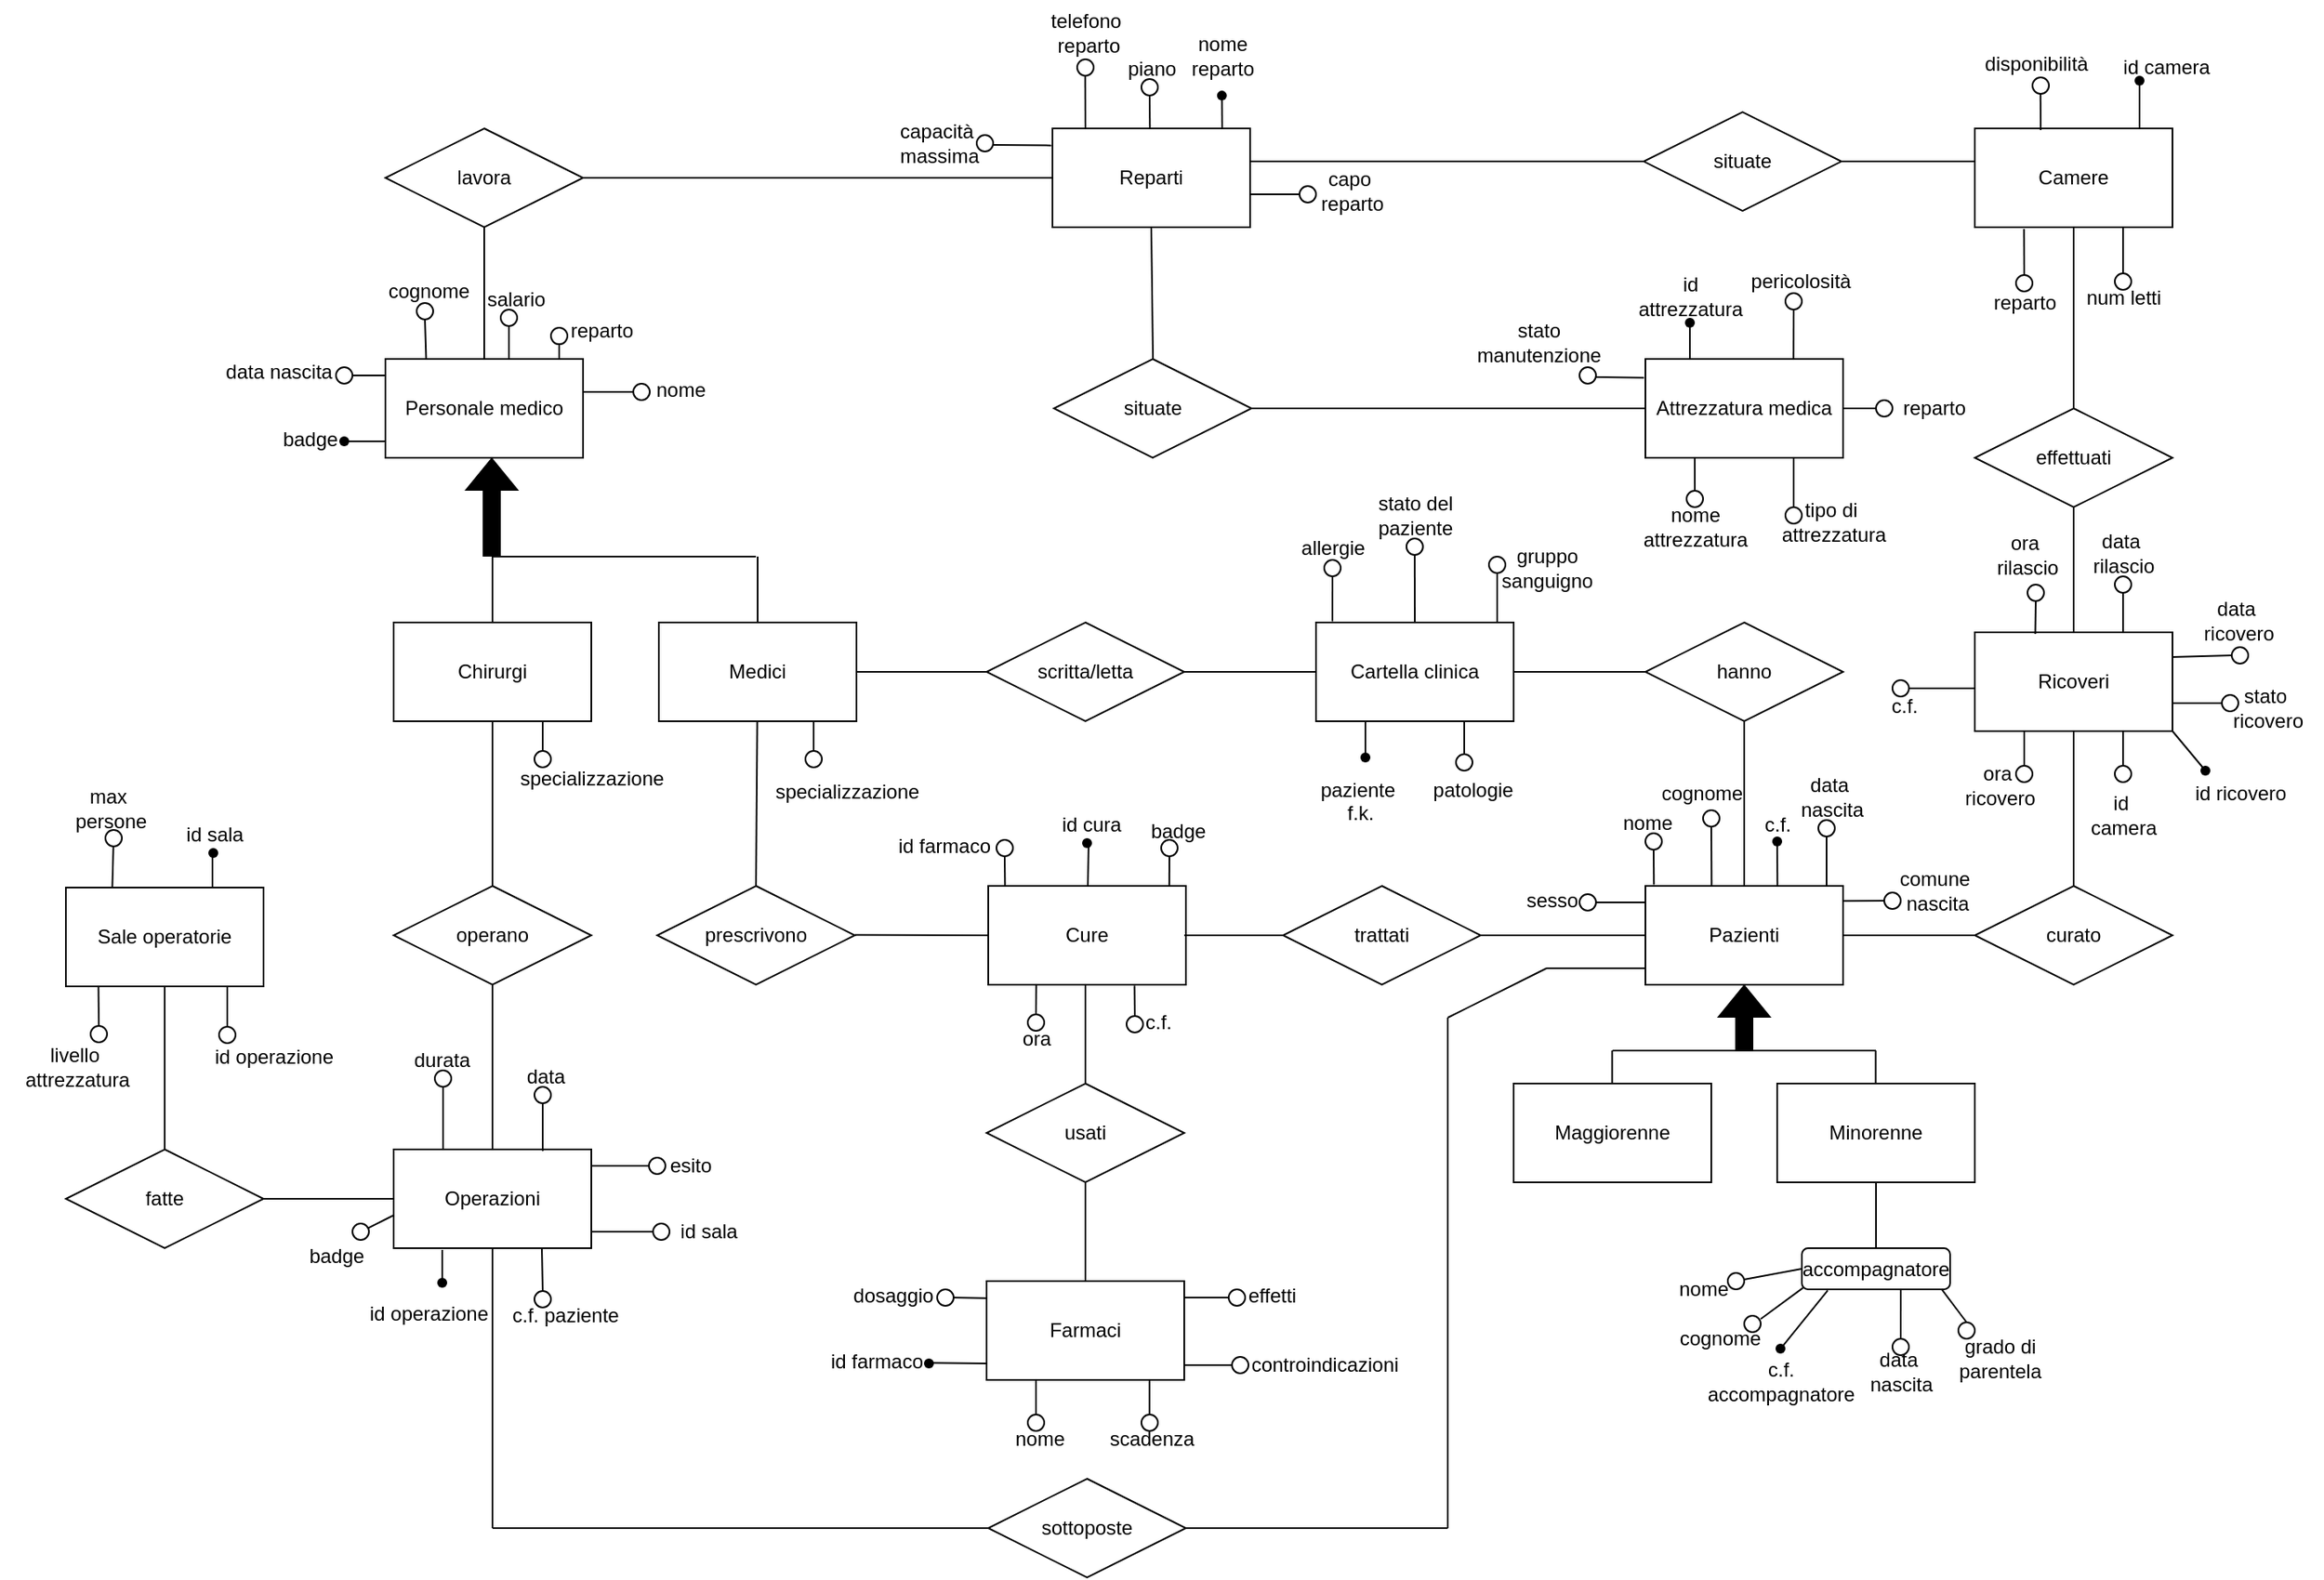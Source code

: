<mxfile>
    <diagram name="Pagina-1" id="EkfTAN4hH_TVddPuiA1x">
        <mxGraphModel dx="2069" dy="547" grid="1" gridSize="10" guides="1" tooltips="1" connect="1" arrows="1" fold="1" page="1" pageScale="1" pageWidth="827" pageHeight="1169" math="0" shadow="0">
            <root>
                <mxCell id="0"/>
                <mxCell id="1" parent="0"/>
                <mxCell id="Gjo6DUxktxaH3FMSYRhE-1" value="Personale medico" style="rounded=0;whiteSpace=wrap;html=1;" parent="1" vertex="1">
                    <mxGeometry x="35" y="440" width="120" height="60" as="geometry"/>
                </mxCell>
                <mxCell id="Gjo6DUxktxaH3FMSYRhE-2" value="Medici" style="rounded=0;whiteSpace=wrap;html=1;" parent="1" vertex="1">
                    <mxGeometry x="201" y="600" width="120" height="60" as="geometry"/>
                </mxCell>
                <mxCell id="Gjo6DUxktxaH3FMSYRhE-3" value="Chirurgi" style="rounded=0;whiteSpace=wrap;html=1;" parent="1" vertex="1">
                    <mxGeometry x="40" y="600" width="120" height="60" as="geometry"/>
                </mxCell>
                <mxCell id="Gjo6DUxktxaH3FMSYRhE-5" value="Pazienti" style="rounded=0;whiteSpace=wrap;html=1;" parent="1" vertex="1">
                    <mxGeometry x="800" y="760" width="120" height="60" as="geometry"/>
                </mxCell>
                <mxCell id="Gjo6DUxktxaH3FMSYRhE-6" value="Maggiorenne" style="rounded=0;whiteSpace=wrap;html=1;" parent="1" vertex="1">
                    <mxGeometry x="720" y="880" width="120" height="60" as="geometry"/>
                </mxCell>
                <mxCell id="Gjo6DUxktxaH3FMSYRhE-7" value="Minorenne" style="rounded=0;whiteSpace=wrap;html=1;" parent="1" vertex="1">
                    <mxGeometry x="880" y="880" width="120" height="60" as="geometry"/>
                </mxCell>
                <mxCell id="Gjo6DUxktxaH3FMSYRhE-8" value="Reparti" style="rounded=0;whiteSpace=wrap;html=1;" parent="1" vertex="1">
                    <mxGeometry x="440" y="300" width="120" height="60" as="geometry"/>
                </mxCell>
                <mxCell id="Gjo6DUxktxaH3FMSYRhE-10" value="Camere" style="rounded=0;whiteSpace=wrap;html=1;" parent="1" vertex="1">
                    <mxGeometry x="1000" y="300" width="120" height="60" as="geometry"/>
                </mxCell>
                <mxCell id="Gjo6DUxktxaH3FMSYRhE-11" value="Sale operatorie" style="rounded=0;whiteSpace=wrap;html=1;" parent="1" vertex="1">
                    <mxGeometry x="-159" y="761" width="120" height="60" as="geometry"/>
                </mxCell>
                <mxCell id="Gjo6DUxktxaH3FMSYRhE-14" value="Attrezzatura medica" style="rounded=0;whiteSpace=wrap;html=1;" parent="1" vertex="1">
                    <mxGeometry x="800" y="440" width="120" height="60" as="geometry"/>
                </mxCell>
                <mxCell id="Gjo6DUxktxaH3FMSYRhE-15" value="Farmaci" style="rounded=0;whiteSpace=wrap;html=1;" parent="1" vertex="1">
                    <mxGeometry x="400" y="1000" width="120" height="60" as="geometry"/>
                </mxCell>
                <mxCell id="Gjo6DUxktxaH3FMSYRhE-17" value="Cartella clinica" style="rounded=0;whiteSpace=wrap;html=1;" parent="1" vertex="1">
                    <mxGeometry x="600" y="600" width="120" height="60" as="geometry"/>
                </mxCell>
                <mxCell id="GProfhIi8R3kbPbWlugL-2" value="" style="endArrow=none;html=1;rounded=0;" parent="1" edge="1">
                    <mxGeometry width="50" height="50" relative="1" as="geometry">
                        <mxPoint x="100" y="540" as="sourcePoint"/>
                        <mxPoint x="99.92" y="540" as="targetPoint"/>
                    </mxGeometry>
                </mxCell>
                <mxCell id="GProfhIi8R3kbPbWlugL-6" value="" style="shape=flexArrow;endArrow=classic;html=1;rounded=0;fillColor=#000000;fillStyle=auto;" parent="1" edge="1">
                    <mxGeometry width="50" height="50" relative="1" as="geometry">
                        <mxPoint x="99.57" y="560" as="sourcePoint"/>
                        <mxPoint x="99.57" y="500" as="targetPoint"/>
                    </mxGeometry>
                </mxCell>
                <mxCell id="GProfhIi8R3kbPbWlugL-7" value="" style="endArrow=none;html=1;rounded=0;" parent="1" edge="1">
                    <mxGeometry width="50" height="50" relative="1" as="geometry">
                        <mxPoint x="779.8" y="880" as="sourcePoint"/>
                        <mxPoint x="779.8" y="860" as="targetPoint"/>
                    </mxGeometry>
                </mxCell>
                <mxCell id="GProfhIi8R3kbPbWlugL-8" value="" style="endArrow=none;html=1;rounded=0;" parent="1" edge="1">
                    <mxGeometry width="50" height="50" relative="1" as="geometry">
                        <mxPoint x="939.8" y="880" as="sourcePoint"/>
                        <mxPoint x="939.8" y="860" as="targetPoint"/>
                    </mxGeometry>
                </mxCell>
                <mxCell id="GProfhIi8R3kbPbWlugL-10" value="" style="shape=flexArrow;endArrow=classic;html=1;rounded=0;fillColor=#000000;" parent="1" edge="1">
                    <mxGeometry width="50" height="50" relative="1" as="geometry">
                        <mxPoint x="860" y="860" as="sourcePoint"/>
                        <mxPoint x="860" y="820" as="targetPoint"/>
                    </mxGeometry>
                </mxCell>
                <mxCell id="GProfhIi8R3kbPbWlugL-11" value="lavora" style="shape=rhombus;perimeter=rhombusPerimeter;whiteSpace=wrap;html=1;align=center;" parent="1" vertex="1">
                    <mxGeometry x="35" y="300" width="120" height="60" as="geometry"/>
                </mxCell>
                <mxCell id="GProfhIi8R3kbPbWlugL-13" value="operano" style="shape=rhombus;perimeter=rhombusPerimeter;whiteSpace=wrap;html=1;align=center;" parent="1" vertex="1">
                    <mxGeometry x="40" y="760" width="120" height="60" as="geometry"/>
                </mxCell>
                <mxCell id="GProfhIi8R3kbPbWlugL-16" value="fatte" style="shape=rhombus;perimeter=rhombusPerimeter;whiteSpace=wrap;html=1;align=center;" parent="1" vertex="1">
                    <mxGeometry x="-159" y="920" width="120" height="60" as="geometry"/>
                </mxCell>
                <mxCell id="GProfhIi8R3kbPbWlugL-19" value="scritta/letta" style="shape=rhombus;perimeter=rhombusPerimeter;whiteSpace=wrap;html=1;align=center;" parent="1" vertex="1">
                    <mxGeometry x="400" y="600" width="120" height="60" as="geometry"/>
                </mxCell>
                <mxCell id="GProfhIi8R3kbPbWlugL-20" value="curato" style="shape=rhombus;perimeter=rhombusPerimeter;whiteSpace=wrap;html=1;align=center;" parent="1" vertex="1">
                    <mxGeometry x="1000" y="760" width="120" height="60" as="geometry"/>
                </mxCell>
                <mxCell id="GProfhIi8R3kbPbWlugL-32" value="hanno" style="shape=rhombus;perimeter=rhombusPerimeter;whiteSpace=wrap;html=1;align=center;" parent="1" vertex="1">
                    <mxGeometry x="800" y="600" width="120" height="60" as="geometry"/>
                </mxCell>
                <mxCell id="GProfhIi8R3kbPbWlugL-53" value="situate" style="shape=rhombus;perimeter=rhombusPerimeter;whiteSpace=wrap;html=1;align=center;" parent="1" vertex="1">
                    <mxGeometry x="799" y="290.06" width="120" height="60" as="geometry"/>
                </mxCell>
                <mxCell id="GProfhIi8R3kbPbWlugL-62" value="sottoposte" style="shape=rhombus;perimeter=rhombusPerimeter;whiteSpace=wrap;html=1;align=center;" parent="1" vertex="1">
                    <mxGeometry x="401" y="1120" width="120" height="60" as="geometry"/>
                </mxCell>
                <mxCell id="EqLmaS4XHGkuEMbsUwe7-9" value="" style="endArrow=none;html=1;rounded=0;" parent="1" edge="1">
                    <mxGeometry width="50" height="50" relative="1" as="geometry">
                        <mxPoint x="780" y="860" as="sourcePoint"/>
                        <mxPoint x="940" y="860" as="targetPoint"/>
                    </mxGeometry>
                </mxCell>
                <mxCell id="EqLmaS4XHGkuEMbsUwe7-10" value="" style="endArrow=none;html=1;rounded=0;" parent="1" edge="1">
                    <mxGeometry width="50" height="50" relative="1" as="geometry">
                        <mxPoint x="261" y="600" as="sourcePoint"/>
                        <mxPoint x="261" y="560" as="targetPoint"/>
                    </mxGeometry>
                </mxCell>
                <mxCell id="EqLmaS4XHGkuEMbsUwe7-11" value="" style="endArrow=none;html=1;rounded=0;" parent="1" edge="1">
                    <mxGeometry width="50" height="50" relative="1" as="geometry">
                        <mxPoint x="100" y="600" as="sourcePoint"/>
                        <mxPoint x="100" y="560" as="targetPoint"/>
                    </mxGeometry>
                </mxCell>
                <mxCell id="EqLmaS4XHGkuEMbsUwe7-13" value="" style="endArrow=none;html=1;rounded=0;" parent="1" edge="1">
                    <mxGeometry width="50" height="50" relative="1" as="geometry">
                        <mxPoint x="100" y="560" as="sourcePoint"/>
                        <mxPoint x="260" y="560" as="targetPoint"/>
                    </mxGeometry>
                </mxCell>
                <mxCell id="EqLmaS4XHGkuEMbsUwe7-21" value="" style="endArrow=none;html=1;rounded=0;entryX=0;entryY=0.5;entryDx=0;entryDy=0;exitX=1;exitY=0.5;exitDx=0;exitDy=0;startArrow=none;" parent="1" source="GProfhIi8R3kbPbWlugL-11" target="Gjo6DUxktxaH3FMSYRhE-8" edge="1">
                    <mxGeometry width="50" height="50" relative="1" as="geometry">
                        <mxPoint x="284.5" y="330.06" as="sourcePoint"/>
                        <mxPoint x="330" y="280" as="targetPoint"/>
                    </mxGeometry>
                </mxCell>
                <mxCell id="EqLmaS4XHGkuEMbsUwe7-23" value="" style="endArrow=none;html=1;rounded=0;startArrow=none;" parent="1" source="GProfhIi8R3kbPbWlugL-12" edge="1">
                    <mxGeometry width="50" height="50" relative="1" as="geometry">
                        <mxPoint x="380" y="470" as="sourcePoint"/>
                        <mxPoint x="520" y="470" as="targetPoint"/>
                    </mxGeometry>
                </mxCell>
                <mxCell id="EqLmaS4XHGkuEMbsUwe7-24" value="" style="endArrow=none;html=1;rounded=0;entryX=0.5;entryY=1;entryDx=0;entryDy=0;startArrow=none;" parent="1" target="Gjo6DUxktxaH3FMSYRhE-8" edge="1">
                    <mxGeometry width="50" height="50" relative="1" as="geometry">
                        <mxPoint x="501.002" y="440.001" as="sourcePoint"/>
                        <mxPoint x="515.34" y="357.6" as="targetPoint"/>
                    </mxGeometry>
                </mxCell>
                <mxCell id="EqLmaS4XHGkuEMbsUwe7-29" value="" style="endArrow=none;html=1;rounded=0;entryX=0;entryY=0.5;entryDx=0;entryDy=0;" parent="1" target="GProfhIi8R3kbPbWlugL-53" edge="1">
                    <mxGeometry width="50" height="50" relative="1" as="geometry">
                        <mxPoint x="560" y="320" as="sourcePoint"/>
                        <mxPoint x="830" y="320" as="targetPoint"/>
                    </mxGeometry>
                </mxCell>
                <mxCell id="EqLmaS4XHGkuEMbsUwe7-32" value="" style="endArrow=none;html=1;rounded=0;entryX=0;entryY=0.5;entryDx=0;entryDy=0;" parent="1" target="GProfhIi8R3kbPbWlugL-20" edge="1">
                    <mxGeometry width="50" height="50" relative="1" as="geometry">
                        <mxPoint x="920" y="790" as="sourcePoint"/>
                        <mxPoint x="970" y="740" as="targetPoint"/>
                    </mxGeometry>
                </mxCell>
                <mxCell id="EqLmaS4XHGkuEMbsUwe7-37" value="" style="endArrow=none;html=1;rounded=0;entryX=0;entryY=0.5;entryDx=0;entryDy=0;" parent="1" target="Gjo6DUxktxaH3FMSYRhE-17" edge="1">
                    <mxGeometry width="50" height="50" relative="1" as="geometry">
                        <mxPoint x="520" y="630" as="sourcePoint"/>
                        <mxPoint x="570" y="580" as="targetPoint"/>
                    </mxGeometry>
                </mxCell>
                <mxCell id="EqLmaS4XHGkuEMbsUwe7-42" value="" style="endArrow=none;html=1;rounded=0;" parent="1" edge="1">
                    <mxGeometry width="50" height="50" relative="1" as="geometry">
                        <mxPoint x="740" y="810" as="sourcePoint"/>
                        <mxPoint x="800" y="810" as="targetPoint"/>
                    </mxGeometry>
                </mxCell>
                <mxCell id="EqLmaS4XHGkuEMbsUwe7-47" value="" style="endArrow=none;html=1;rounded=0;" parent="1" edge="1">
                    <mxGeometry width="50" height="50" relative="1" as="geometry">
                        <mxPoint x="680" y="840" as="sourcePoint"/>
                        <mxPoint x="740" y="810" as="targetPoint"/>
                    </mxGeometry>
                </mxCell>
                <mxCell id="EqLmaS4XHGkuEMbsUwe7-48" value="" style="endArrow=none;html=1;rounded=0;" parent="1" edge="1">
                    <mxGeometry width="50" height="50" relative="1" as="geometry">
                        <mxPoint x="680" y="1150" as="sourcePoint"/>
                        <mxPoint x="680" y="840" as="targetPoint"/>
                    </mxGeometry>
                </mxCell>
                <mxCell id="EqLmaS4XHGkuEMbsUwe7-63" value="" style="endArrow=none;html=1;rounded=0;entryX=0.5;entryY=1;entryDx=0;entryDy=0;" parent="1" target="GProfhIi8R3kbPbWlugL-13" edge="1">
                    <mxGeometry width="50" height="50" relative="1" as="geometry">
                        <mxPoint x="100" y="920" as="sourcePoint"/>
                        <mxPoint x="150" y="870" as="targetPoint"/>
                    </mxGeometry>
                </mxCell>
                <mxCell id="EqLmaS4XHGkuEMbsUwe7-75" value="nome" style="text;html=1;align=center;verticalAlign=middle;resizable=0;points=[];autosize=1;strokeColor=none;fillColor=none;" parent="1" vertex="1">
                    <mxGeometry x="189" y="444" width="50" height="30" as="geometry"/>
                </mxCell>
                <mxCell id="EqLmaS4XHGkuEMbsUwe7-76" value="cognome" style="text;html=1;align=center;verticalAlign=middle;resizable=0;points=[];autosize=1;strokeColor=none;fillColor=none;" parent="1" vertex="1">
                    <mxGeometry x="26" y="384" width="70" height="30" as="geometry"/>
                </mxCell>
                <mxCell id="EqLmaS4XHGkuEMbsUwe7-77" value="id camera" style="text;html=1;align=center;verticalAlign=middle;resizable=0;points=[];autosize=1;strokeColor=none;fillColor=none;" parent="1" vertex="1">
                    <mxGeometry x="1076" y="248" width="80" height="30" as="geometry"/>
                </mxCell>
                <mxCell id="EqLmaS4XHGkuEMbsUwe7-78" value="num letti" style="text;html=1;align=center;verticalAlign=middle;resizable=0;points=[];autosize=1;strokeColor=none;fillColor=none;" parent="1" vertex="1">
                    <mxGeometry x="1055" y="388" width="70" height="30" as="geometry"/>
                </mxCell>
                <mxCell id="EqLmaS4XHGkuEMbsUwe7-79" value="nome" style="text;html=1;align=center;verticalAlign=middle;resizable=0;points=[];autosize=1;strokeColor=none;fillColor=none;" parent="1" vertex="1">
                    <mxGeometry x="776" y="707" width="50" height="30" as="geometry"/>
                </mxCell>
                <mxCell id="EqLmaS4XHGkuEMbsUwe7-80" value="cognome" style="text;html=1;align=center;verticalAlign=middle;resizable=0;points=[];autosize=1;strokeColor=none;fillColor=none;" parent="1" vertex="1">
                    <mxGeometry x="799" y="689" width="70" height="30" as="geometry"/>
                </mxCell>
                <mxCell id="EqLmaS4XHGkuEMbsUwe7-81" value="data&amp;nbsp;&lt;div&gt;nascita&lt;/div&gt;" style="text;html=1;align=center;verticalAlign=middle;resizable=0;points=[];autosize=1;strokeColor=none;fillColor=none;" parent="1" vertex="1">
                    <mxGeometry x="883" y="686" width="60" height="40" as="geometry"/>
                </mxCell>
                <mxCell id="EqLmaS4XHGkuEMbsUwe7-82" value="comune&amp;nbsp;&lt;div&gt;nascita&lt;/div&gt;" style="text;html=1;align=center;verticalAlign=middle;resizable=0;points=[];autosize=1;strokeColor=none;fillColor=none;" parent="1" vertex="1">
                    <mxGeometry x="942" y="743" width="70" height="40" as="geometry"/>
                </mxCell>
                <mxCell id="EqLmaS4XHGkuEMbsUwe7-83" value="sesso" style="text;html=1;align=center;verticalAlign=middle;resizable=0;points=[];autosize=1;strokeColor=none;fillColor=none;" parent="1" vertex="1">
                    <mxGeometry x="718" y="754" width="50" height="30" as="geometry"/>
                </mxCell>
                <mxCell id="EqLmaS4XHGkuEMbsUwe7-87" value="c.f." style="text;html=1;align=center;verticalAlign=middle;resizable=0;points=[];autosize=1;strokeColor=none;fillColor=none;" parent="1" vertex="1">
                    <mxGeometry x="860" y="708" width="40" height="30" as="geometry"/>
                </mxCell>
                <mxCell id="EqLmaS4XHGkuEMbsUwe7-92" value="id farmaco&lt;div&gt;&lt;br&gt;&lt;/div&gt;" style="text;html=1;align=center;verticalAlign=middle;resizable=0;points=[];autosize=1;strokeColor=none;fillColor=none;" parent="1" vertex="1">
                    <mxGeometry x="293" y="1036" width="80" height="40" as="geometry"/>
                </mxCell>
                <mxCell id="EqLmaS4XHGkuEMbsUwe7-93" value="effetti" style="text;html=1;align=center;verticalAlign=middle;resizable=0;points=[];autosize=1;strokeColor=none;fillColor=none;" parent="1" vertex="1">
                    <mxGeometry x="548" y="994" width="50" height="30" as="geometry"/>
                </mxCell>
                <mxCell id="EqLmaS4XHGkuEMbsUwe7-94" value="controindicazioni" style="text;html=1;align=center;verticalAlign=middle;resizable=0;points=[];autosize=1;strokeColor=none;fillColor=none;" parent="1" vertex="1">
                    <mxGeometry x="550" y="1036" width="110" height="30" as="geometry"/>
                </mxCell>
                <mxCell id="EqLmaS4XHGkuEMbsUwe7-95" value="dosaggio" style="text;html=1;align=center;verticalAlign=middle;resizable=0;points=[];autosize=1;strokeColor=none;fillColor=none;" parent="1" vertex="1">
                    <mxGeometry x="308" y="994" width="70" height="30" as="geometry"/>
                </mxCell>
                <mxCell id="EqLmaS4XHGkuEMbsUwe7-97" value="salario" style="text;html=1;align=center;verticalAlign=middle;resizable=0;points=[];autosize=1;strokeColor=none;fillColor=none;" parent="1" vertex="1">
                    <mxGeometry x="83.5" y="389" width="60" height="30" as="geometry"/>
                </mxCell>
                <mxCell id="EqLmaS4XHGkuEMbsUwe7-98" value="id&lt;br&gt;&lt;div&gt;attrezzatura&lt;/div&gt;" style="text;html=1;align=center;verticalAlign=middle;resizable=0;points=[];autosize=1;strokeColor=none;fillColor=none;" parent="1" vertex="1">
                    <mxGeometry x="782" y="382" width="90" height="40" as="geometry"/>
                </mxCell>
                <mxCell id="EqLmaS4XHGkuEMbsUwe7-99" value="pericolosità" style="text;html=1;align=center;verticalAlign=middle;resizable=0;points=[];autosize=1;strokeColor=none;fillColor=none;" parent="1" vertex="1">
                    <mxGeometry x="854" y="378" width="80" height="30" as="geometry"/>
                </mxCell>
                <mxCell id="EqLmaS4XHGkuEMbsUwe7-102" value="piano" style="text;html=1;align=center;verticalAlign=middle;resizable=0;points=[];autosize=1;strokeColor=none;fillColor=none;" parent="1" vertex="1">
                    <mxGeometry x="475" y="249" width="50" height="30" as="geometry"/>
                </mxCell>
                <mxCell id="EqLmaS4XHGkuEMbsUwe7-108" value="allergie" style="text;html=1;align=center;verticalAlign=middle;resizable=0;points=[];autosize=1;strokeColor=none;fillColor=none;" parent="1" vertex="1">
                    <mxGeometry x="580" y="540" width="60" height="30" as="geometry"/>
                </mxCell>
                <mxCell id="EqLmaS4XHGkuEMbsUwe7-109" value="patologie" style="text;html=1;align=center;verticalAlign=middle;resizable=0;points=[];autosize=1;strokeColor=none;fillColor=none;" parent="1" vertex="1">
                    <mxGeometry x="660" y="687" width="70" height="30" as="geometry"/>
                </mxCell>
                <mxCell id="EqLmaS4XHGkuEMbsUwe7-110" value="stato del &lt;br&gt;paziente" style="text;html=1;align=center;verticalAlign=middle;resizable=0;points=[];autosize=1;strokeColor=none;fillColor=none;" parent="1" vertex="1">
                    <mxGeometry x="625" y="515" width="70" height="40" as="geometry"/>
                </mxCell>
                <mxCell id="EqLmaS4XHGkuEMbsUwe7-111" value="gruppo&lt;div&gt;&amp;nbsp;sanguigno&amp;nbsp;&lt;/div&gt;" style="text;html=1;align=center;verticalAlign=middle;resizable=0;points=[];autosize=1;strokeColor=none;fillColor=none;" parent="1" vertex="1">
                    <mxGeometry x="695" y="547" width="90" height="40" as="geometry"/>
                </mxCell>
                <mxCell id="EqLmaS4XHGkuEMbsUwe7-114" value="id sala" style="text;html=1;align=center;verticalAlign=middle;resizable=0;points=[];autosize=1;strokeColor=none;fillColor=none;" parent="1" vertex="1">
                    <mxGeometry x="-99" y="714" width="60" height="30" as="geometry"/>
                </mxCell>
                <mxCell id="EqLmaS4XHGkuEMbsUwe7-115" value="livello&lt;div&gt;&amp;nbsp;attrezzatura&lt;/div&gt;" style="text;html=1;align=center;verticalAlign=middle;resizable=0;points=[];autosize=1;strokeColor=none;fillColor=none;" parent="1" vertex="1">
                    <mxGeometry x="-199" y="850" width="90" height="40" as="geometry"/>
                </mxCell>
                <mxCell id="EqLmaS4XHGkuEMbsUwe7-116" value="max&amp;nbsp;&lt;div&gt;persone&lt;/div&gt;" style="text;html=1;align=center;verticalAlign=middle;resizable=0;points=[];autosize=1;strokeColor=none;fillColor=none;" parent="1" vertex="1">
                    <mxGeometry x="-167" y="693" width="70" height="40" as="geometry"/>
                </mxCell>
                <mxCell id="EqLmaS4XHGkuEMbsUwe7-117" value="data nascita" style="text;html=1;align=center;verticalAlign=middle;resizable=0;points=[];autosize=1;strokeColor=none;fillColor=none;" parent="1" vertex="1">
                    <mxGeometry x="-75" y="433" width="90" height="30" as="geometry"/>
                </mxCell>
                <mxCell id="EqLmaS4XHGkuEMbsUwe7-120" value="" style="ellipse;whiteSpace=wrap;html=1;aspect=fixed;" parent="1" vertex="1">
                    <mxGeometry x="54" y="406" width="10" height="10" as="geometry"/>
                </mxCell>
                <mxCell id="EqLmaS4XHGkuEMbsUwe7-123" value="" style="ellipse;whiteSpace=wrap;html=1;aspect=fixed;" parent="1" vertex="1">
                    <mxGeometry x="105" y="410" width="10" height="10" as="geometry"/>
                </mxCell>
                <mxCell id="EqLmaS4XHGkuEMbsUwe7-125" value="" style="ellipse;whiteSpace=wrap;html=1;aspect=fixed;" parent="1" vertex="1">
                    <mxGeometry x="5" y="445" width="10" height="10" as="geometry"/>
                </mxCell>
                <mxCell id="EqLmaS4XHGkuEMbsUwe7-126" value="badge" style="text;html=1;align=center;verticalAlign=middle;resizable=0;points=[];autosize=1;strokeColor=none;fillColor=none;" parent="1" vertex="1">
                    <mxGeometry x="-41" y="474" width="60" height="30" as="geometry"/>
                </mxCell>
                <mxCell id="EqLmaS4XHGkuEMbsUwe7-129" value="" style="endArrow=none;html=1;rounded=0;exitX=0.177;exitY=-0.023;exitDx=0;exitDy=0;exitPerimeter=0;entryX=0.5;entryY=1;entryDx=0;entryDy=0;" parent="1" target="EqLmaS4XHGkuEMbsUwe7-120" edge="1">
                    <mxGeometry width="50" height="50" relative="1" as="geometry">
                        <mxPoint x="59.74" y="440.0" as="sourcePoint"/>
                        <mxPoint x="60" y="420" as="targetPoint"/>
                    </mxGeometry>
                </mxCell>
                <mxCell id="EqLmaS4XHGkuEMbsUwe7-135" value="" style="ellipse;whiteSpace=wrap;html=1;aspect=fixed;" parent="1" vertex="1">
                    <mxGeometry x="494" y="270" width="10" height="10" as="geometry"/>
                </mxCell>
                <mxCell id="EqLmaS4XHGkuEMbsUwe7-137" value="" style="endArrow=none;html=1;rounded=0;exitX=0.793;exitY=-0.001;exitDx=0;exitDy=0;exitPerimeter=0;" parent="1" edge="1">
                    <mxGeometry width="50" height="50" relative="1" as="geometry">
                        <mxPoint x="499.16" y="299.94" as="sourcePoint"/>
                        <mxPoint x="499" y="280" as="targetPoint"/>
                    </mxGeometry>
                </mxCell>
                <mxCell id="EqLmaS4XHGkuEMbsUwe7-147" value="" style="ellipse;whiteSpace=wrap;html=1;aspect=fixed;" parent="1" vertex="1">
                    <mxGeometry x="1085" y="388" width="10" height="10" as="geometry"/>
                </mxCell>
                <mxCell id="EqLmaS4XHGkuEMbsUwe7-148" value="" style="endArrow=none;html=1;rounded=0;exitX=0.821;exitY=0;exitDx=0;exitDy=0;exitPerimeter=0;" parent="1" edge="1">
                    <mxGeometry width="50" height="50" relative="1" as="geometry">
                        <mxPoint x="1100" y="300.06" as="sourcePoint"/>
                        <mxPoint x="1100" y="270" as="targetPoint"/>
                    </mxGeometry>
                </mxCell>
                <mxCell id="EqLmaS4XHGkuEMbsUwe7-149" value="" style="endArrow=none;html=1;rounded=0;exitX=0.5;exitY=0;exitDx=0;exitDy=0;" parent="1" source="EqLmaS4XHGkuEMbsUwe7-147" edge="1">
                    <mxGeometry width="50" height="50" relative="1" as="geometry">
                        <mxPoint x="1040" y="410" as="sourcePoint"/>
                        <mxPoint x="1090" y="360" as="targetPoint"/>
                    </mxGeometry>
                </mxCell>
                <mxCell id="EqLmaS4XHGkuEMbsUwe7-150" value="&lt;span style=&quot;white-space: nowrap;&quot;&gt;accompagnatore&lt;/span&gt;" style="rounded=1;whiteSpace=wrap;html=1;" parent="1" vertex="1">
                    <mxGeometry x="895" y="980" width="90" height="25" as="geometry"/>
                </mxCell>
                <mxCell id="EqLmaS4XHGkuEMbsUwe7-151" value="" style="endArrow=none;html=1;rounded=0;exitX=0.5;exitY=0;exitDx=0;exitDy=0;" parent="1" source="EqLmaS4XHGkuEMbsUwe7-150" edge="1">
                    <mxGeometry width="50" height="50" relative="1" as="geometry">
                        <mxPoint x="890" y="990" as="sourcePoint"/>
                        <mxPoint x="940" y="940" as="targetPoint"/>
                    </mxGeometry>
                </mxCell>
                <mxCell id="EqLmaS4XHGkuEMbsUwe7-152" value="nome" style="text;html=1;align=center;verticalAlign=middle;resizable=0;points=[];autosize=1;strokeColor=none;fillColor=none;" parent="1" vertex="1">
                    <mxGeometry x="810" y="990" width="50" height="30" as="geometry"/>
                </mxCell>
                <mxCell id="EqLmaS4XHGkuEMbsUwe7-153" value="grado di &lt;br&gt;parentela" style="text;html=1;align=center;verticalAlign=middle;resizable=0;points=[];autosize=1;strokeColor=none;fillColor=none;" parent="1" vertex="1">
                    <mxGeometry x="980" y="1027" width="70" height="40" as="geometry"/>
                </mxCell>
                <mxCell id="EqLmaS4XHGkuEMbsUwe7-154" value="cognome" style="text;html=1;align=center;verticalAlign=middle;resizable=0;points=[];autosize=1;strokeColor=none;fillColor=none;" parent="1" vertex="1">
                    <mxGeometry x="810" y="1020" width="70" height="30" as="geometry"/>
                </mxCell>
                <mxCell id="EqLmaS4XHGkuEMbsUwe7-155" value="c.f. &lt;br&gt;accompagnatore" style="text;html=1;align=center;verticalAlign=middle;resizable=0;points=[];autosize=1;strokeColor=none;fillColor=none;" parent="1" vertex="1">
                    <mxGeometry x="827" y="1041" width="110" height="40" as="geometry"/>
                </mxCell>
                <mxCell id="EqLmaS4XHGkuEMbsUwe7-156" value="data&amp;nbsp;&lt;div&gt;nascita&lt;/div&gt;" style="text;html=1;align=center;verticalAlign=middle;resizable=0;points=[];autosize=1;strokeColor=none;fillColor=none;" parent="1" vertex="1">
                    <mxGeometry x="925" y="1035" width="60" height="40" as="geometry"/>
                </mxCell>
                <mxCell id="EqLmaS4XHGkuEMbsUwe7-157" value="" style="ellipse;whiteSpace=wrap;html=1;aspect=fixed;" parent="1" vertex="1">
                    <mxGeometry x="990" y="1025" width="10" height="10" as="geometry"/>
                </mxCell>
                <mxCell id="EqLmaS4XHGkuEMbsUwe7-158" value="" style="ellipse;whiteSpace=wrap;html=1;aspect=fixed;" parent="1" vertex="1">
                    <mxGeometry x="950" y="1035" width="10" height="10" as="geometry"/>
                </mxCell>
                <mxCell id="EqLmaS4XHGkuEMbsUwe7-160" value="" style="ellipse;whiteSpace=wrap;html=1;aspect=fixed;" parent="1" vertex="1">
                    <mxGeometry x="860" y="1021" width="10" height="10" as="geometry"/>
                </mxCell>
                <mxCell id="EqLmaS4XHGkuEMbsUwe7-161" value="" style="ellipse;whiteSpace=wrap;html=1;aspect=fixed;" parent="1" vertex="1">
                    <mxGeometry x="850" y="995" width="10" height="10" as="geometry"/>
                </mxCell>
                <mxCell id="EqLmaS4XHGkuEMbsUwe7-162" value="" style="endArrow=none;html=1;rounded=0;entryX=0;entryY=0.5;entryDx=0;entryDy=0;" parent="1" target="EqLmaS4XHGkuEMbsUwe7-150" edge="1">
                    <mxGeometry width="50" height="50" relative="1" as="geometry">
                        <mxPoint x="860" y="999" as="sourcePoint"/>
                        <mxPoint x="910" y="949" as="targetPoint"/>
                    </mxGeometry>
                </mxCell>
                <mxCell id="EqLmaS4XHGkuEMbsUwe7-163" value="" style="endArrow=none;html=1;rounded=0;entryX=0.008;entryY=0.962;entryDx=0;entryDy=0;entryPerimeter=0;" parent="1" target="EqLmaS4XHGkuEMbsUwe7-150" edge="1">
                    <mxGeometry width="50" height="50" relative="1" as="geometry">
                        <mxPoint x="870" y="1023" as="sourcePoint"/>
                        <mxPoint x="920" y="973" as="targetPoint"/>
                    </mxGeometry>
                </mxCell>
                <mxCell id="EqLmaS4XHGkuEMbsUwe7-164" value="" style="endArrow=none;html=1;rounded=0;entryX=0.174;entryY=1.026;entryDx=0;entryDy=0;entryPerimeter=0;exitX=0.508;exitY=-0.023;exitDx=0;exitDy=0;exitPerimeter=0;" parent="1" source="EqLmaS4XHGkuEMbsUwe7-155" target="EqLmaS4XHGkuEMbsUwe7-150" edge="1">
                    <mxGeometry width="50" height="50" relative="1" as="geometry">
                        <mxPoint x="910" y="1030" as="sourcePoint"/>
                        <mxPoint x="960" y="990" as="targetPoint"/>
                    </mxGeometry>
                </mxCell>
                <mxCell id="EqLmaS4XHGkuEMbsUwe7-165" value="" style="endArrow=none;html=1;rounded=0;entryX=0.667;entryY=1.003;entryDx=0;entryDy=0;entryPerimeter=0;" parent="1" target="EqLmaS4XHGkuEMbsUwe7-150" edge="1">
                    <mxGeometry width="50" height="50" relative="1" as="geometry">
                        <mxPoint x="955" y="1035" as="sourcePoint"/>
                        <mxPoint x="1005" y="985" as="targetPoint"/>
                    </mxGeometry>
                </mxCell>
                <mxCell id="EqLmaS4XHGkuEMbsUwe7-166" value="" style="endArrow=none;html=1;rounded=0;entryX=0.941;entryY=0.987;entryDx=0;entryDy=0;entryPerimeter=0;" parent="1" target="EqLmaS4XHGkuEMbsUwe7-150" edge="1">
                    <mxGeometry width="50" height="50" relative="1" as="geometry">
                        <mxPoint x="995" y="1025" as="sourcePoint"/>
                        <mxPoint x="1045" y="975" as="targetPoint"/>
                    </mxGeometry>
                </mxCell>
                <mxCell id="EqLmaS4XHGkuEMbsUwe7-167" value="" style="ellipse;whiteSpace=wrap;html=1;aspect=fixed;" parent="1" vertex="1">
                    <mxGeometry x="945" y="764" width="10" height="10" as="geometry"/>
                </mxCell>
                <mxCell id="EqLmaS4XHGkuEMbsUwe7-168" value="" style="ellipse;whiteSpace=wrap;html=1;aspect=fixed;" parent="1" vertex="1">
                    <mxGeometry x="905" y="720" width="10" height="10" as="geometry"/>
                </mxCell>
                <mxCell id="EqLmaS4XHGkuEMbsUwe7-170" value="" style="ellipse;whiteSpace=wrap;html=1;aspect=fixed;" parent="1" vertex="1">
                    <mxGeometry x="835" y="714" width="10" height="10" as="geometry"/>
                </mxCell>
                <mxCell id="EqLmaS4XHGkuEMbsUwe7-171" value="" style="ellipse;whiteSpace=wrap;html=1;aspect=fixed;" parent="1" vertex="1">
                    <mxGeometry x="800" y="728" width="10" height="10" as="geometry"/>
                </mxCell>
                <mxCell id="EqLmaS4XHGkuEMbsUwe7-172" value="" style="ellipse;whiteSpace=wrap;html=1;aspect=fixed;" parent="1" vertex="1">
                    <mxGeometry x="760" y="765" width="10" height="10" as="geometry"/>
                </mxCell>
                <mxCell id="EqLmaS4XHGkuEMbsUwe7-173" value="" style="endArrow=none;html=1;rounded=0;exitX=-0.009;exitY=0.04;exitDx=0;exitDy=0;exitPerimeter=0;" parent="1" edge="1">
                    <mxGeometry width="50" height="50" relative="1" as="geometry">
                        <mxPoint x="799.56" y="770" as="sourcePoint"/>
                        <mxPoint x="770" y="770" as="targetPoint"/>
                    </mxGeometry>
                </mxCell>
                <mxCell id="EqLmaS4XHGkuEMbsUwe7-174" value="" style="endArrow=none;html=1;rounded=0;exitX=0.043;exitY=-0.012;exitDx=0;exitDy=0;exitPerimeter=0;" parent="1" source="Gjo6DUxktxaH3FMSYRhE-5" edge="1">
                    <mxGeometry width="50" height="50" relative="1" as="geometry">
                        <mxPoint x="755" y="788" as="sourcePoint"/>
                        <mxPoint x="805" y="738" as="targetPoint"/>
                    </mxGeometry>
                </mxCell>
                <mxCell id="EqLmaS4XHGkuEMbsUwe7-175" value="" style="endArrow=none;html=1;rounded=0;exitX=0.335;exitY=0.008;exitDx=0;exitDy=0;exitPerimeter=0;" parent="1" source="Gjo6DUxktxaH3FMSYRhE-5" edge="1">
                    <mxGeometry width="50" height="50" relative="1" as="geometry">
                        <mxPoint x="880" y="724" as="sourcePoint"/>
                        <mxPoint x="840" y="724" as="targetPoint"/>
                    </mxGeometry>
                </mxCell>
                <mxCell id="EqLmaS4XHGkuEMbsUwe7-176" value="" style="endArrow=none;html=1;rounded=0;exitX=0.668;exitY=-0.002;exitDx=0;exitDy=0;exitPerimeter=0;entryX=1.124;entryY=0.513;entryDx=0;entryDy=0;entryPerimeter=0;" parent="1" source="Gjo6DUxktxaH3FMSYRhE-5" target="89" edge="1">
                    <mxGeometry width="50" height="50" relative="1" as="geometry">
                        <mxPoint x="893.52" y="761.06" as="sourcePoint"/>
                        <mxPoint x="894" y="741" as="targetPoint"/>
                    </mxGeometry>
                </mxCell>
                <mxCell id="EqLmaS4XHGkuEMbsUwe7-177" value="" style="endArrow=none;html=1;rounded=0;exitX=0.959;exitY=-0.002;exitDx=0;exitDy=0;exitPerimeter=0;" parent="1" edge="1">
                    <mxGeometry width="50" height="50" relative="1" as="geometry">
                        <mxPoint x="910.01" y="759.88" as="sourcePoint"/>
                        <mxPoint x="910" y="730" as="targetPoint"/>
                    </mxGeometry>
                </mxCell>
                <mxCell id="EqLmaS4XHGkuEMbsUwe7-178" value="" style="endArrow=none;html=1;rounded=0;exitX=0.999;exitY=0.152;exitDx=0;exitDy=0;exitPerimeter=0;entryX=0;entryY=0.5;entryDx=0;entryDy=0;" parent="1" source="Gjo6DUxktxaH3FMSYRhE-5" target="EqLmaS4XHGkuEMbsUwe7-167" edge="1">
                    <mxGeometry width="50" height="50" relative="1" as="geometry">
                        <mxPoint x="896" y="807" as="sourcePoint"/>
                        <mxPoint x="946" y="757" as="targetPoint"/>
                    </mxGeometry>
                </mxCell>
                <mxCell id="EqLmaS4XHGkuEMbsUwe7-180" value="" style="ellipse;whiteSpace=wrap;html=1;aspect=fixed;" parent="1" vertex="1">
                    <mxGeometry x="654.93" y="549" width="10" height="10" as="geometry"/>
                </mxCell>
                <mxCell id="EqLmaS4XHGkuEMbsUwe7-181" value="" style="ellipse;whiteSpace=wrap;html=1;aspect=fixed;" parent="1" vertex="1">
                    <mxGeometry x="605" y="562" width="10" height="10" as="geometry"/>
                </mxCell>
                <mxCell id="EqLmaS4XHGkuEMbsUwe7-182" value="" style="ellipse;whiteSpace=wrap;html=1;aspect=fixed;" parent="1" vertex="1">
                    <mxGeometry x="705" y="560" width="10" height="10" as="geometry"/>
                </mxCell>
                <mxCell id="EqLmaS4XHGkuEMbsUwe7-183" value="" style="ellipse;whiteSpace=wrap;html=1;aspect=fixed;" parent="1" vertex="1">
                    <mxGeometry x="685" y="680" width="10" height="10" as="geometry"/>
                </mxCell>
                <mxCell id="EqLmaS4XHGkuEMbsUwe7-185" value="" style="endArrow=none;html=1;rounded=0;exitX=0.083;exitY=-0.012;exitDx=0;exitDy=0;exitPerimeter=0;" parent="1" source="Gjo6DUxktxaH3FMSYRhE-17" edge="1">
                    <mxGeometry width="50" height="50" relative="1" as="geometry">
                        <mxPoint x="560" y="622" as="sourcePoint"/>
                        <mxPoint x="610" y="572" as="targetPoint"/>
                    </mxGeometry>
                </mxCell>
                <mxCell id="EqLmaS4XHGkuEMbsUwe7-187" value="" style="endArrow=none;html=1;rounded=0;" parent="1" edge="1">
                    <mxGeometry width="50" height="50" relative="1" as="geometry">
                        <mxPoint x="710" y="600" as="sourcePoint"/>
                        <mxPoint x="710" y="570" as="targetPoint"/>
                    </mxGeometry>
                </mxCell>
                <mxCell id="EqLmaS4XHGkuEMbsUwe7-188" value="" style="endArrow=none;html=1;rounded=0;exitX=0.5;exitY=0;exitDx=0;exitDy=0;entryX=0.75;entryY=1;entryDx=0;entryDy=0;" parent="1" source="EqLmaS4XHGkuEMbsUwe7-183" target="Gjo6DUxktxaH3FMSYRhE-17" edge="1">
                    <mxGeometry width="50" height="50" relative="1" as="geometry">
                        <mxPoint x="646" y="710" as="sourcePoint"/>
                        <mxPoint x="696" y="660" as="targetPoint"/>
                    </mxGeometry>
                </mxCell>
                <mxCell id="EqLmaS4XHGkuEMbsUwe7-191" value="" style="endArrow=none;html=1;rounded=0;exitX=0.172;exitY=-0.009;exitDx=0;exitDy=0;exitPerimeter=0;" parent="1" edge="1">
                    <mxGeometry width="50" height="50" relative="1" as="geometry">
                        <mxPoint x="827.0" y="440.0" as="sourcePoint"/>
                        <mxPoint x="827" y="420" as="targetPoint"/>
                    </mxGeometry>
                </mxCell>
                <mxCell id="EqLmaS4XHGkuEMbsUwe7-198" value="" style="ellipse;whiteSpace=wrap;html=1;aspect=fixed;" parent="1" vertex="1">
                    <mxGeometry x="-144" y="845" width="10" height="10" as="geometry"/>
                </mxCell>
                <mxCell id="EqLmaS4XHGkuEMbsUwe7-199" value="" style="ellipse;whiteSpace=wrap;html=1;aspect=fixed;" parent="1" vertex="1">
                    <mxGeometry x="370" y="1005" width="10" height="10" as="geometry"/>
                </mxCell>
                <mxCell id="EqLmaS4XHGkuEMbsUwe7-201" value="" style="ellipse;whiteSpace=wrap;html=1;aspect=fixed;" parent="1" vertex="1">
                    <mxGeometry x="547" y="1005" width="10" height="10" as="geometry"/>
                </mxCell>
                <mxCell id="EqLmaS4XHGkuEMbsUwe7-202" value="" style="ellipse;whiteSpace=wrap;html=1;aspect=fixed;" parent="1" vertex="1">
                    <mxGeometry x="549" y="1046" width="10" height="10" as="geometry"/>
                </mxCell>
                <mxCell id="EqLmaS4XHGkuEMbsUwe7-208" value="" style="endArrow=none;html=1;rounded=0;" parent="1" edge="1">
                    <mxGeometry width="50" height="50" relative="1" as="geometry">
                        <mxPoint x="400" y="1010.33" as="sourcePoint"/>
                        <mxPoint x="380" y="1010" as="targetPoint"/>
                    </mxGeometry>
                </mxCell>
                <mxCell id="EqLmaS4XHGkuEMbsUwe7-209" value="" style="endArrow=none;html=1;rounded=0;exitX=0.005;exitY=0.839;exitDx=0;exitDy=0;entryX=0.5;entryY=1;entryDx=0;entryDy=0;exitPerimeter=0;" parent="1" edge="1">
                    <mxGeometry width="50" height="50" relative="1" as="geometry">
                        <mxPoint x="400.0" y="1050" as="sourcePoint"/>
                        <mxPoint x="364.4" y="1049.66" as="targetPoint"/>
                    </mxGeometry>
                </mxCell>
                <mxCell id="EqLmaS4XHGkuEMbsUwe7-210" value="" style="endArrow=none;html=1;rounded=0;exitX=0;exitY=0.5;exitDx=0;exitDy=0;" parent="1" source="EqLmaS4XHGkuEMbsUwe7-201" edge="1">
                    <mxGeometry width="50" height="50" relative="1" as="geometry">
                        <mxPoint x="521.02" y="1041.65" as="sourcePoint"/>
                        <mxPoint x="520" y="1010" as="targetPoint"/>
                    </mxGeometry>
                </mxCell>
                <mxCell id="EqLmaS4XHGkuEMbsUwe7-211" value="" style="endArrow=none;html=1;rounded=0;entryX=1.01;entryY=0.917;entryDx=0;entryDy=0;entryPerimeter=0;exitX=0;exitY=0.5;exitDx=0;exitDy=0;" parent="1" source="EqLmaS4XHGkuEMbsUwe7-202" edge="1">
                    <mxGeometry width="50" height="50" relative="1" as="geometry">
                        <mxPoint x="520.32" y="1066" as="sourcePoint"/>
                        <mxPoint x="520.2" y="1051.02" as="targetPoint"/>
                    </mxGeometry>
                </mxCell>
                <mxCell id="EqLmaS4XHGkuEMbsUwe7-215" value="" style="endArrow=none;html=1;rounded=0;exitX=0.235;exitY=-0.005;exitDx=0;exitDy=0;exitPerimeter=0;" parent="1" source="Gjo6DUxktxaH3FMSYRhE-11" edge="1">
                    <mxGeometry width="50" height="50" relative="1" as="geometry">
                        <mxPoint x="-226" y="780.5" as="sourcePoint"/>
                        <mxPoint x="-130" y="730" as="targetPoint"/>
                    </mxGeometry>
                </mxCell>
                <mxCell id="EqLmaS4XHGkuEMbsUwe7-216" value="" style="endArrow=none;html=1;rounded=0;entryX=0.5;entryY=1;entryDx=0;entryDy=0;" parent="1" edge="1">
                    <mxGeometry width="50" height="50" relative="1" as="geometry">
                        <mxPoint x="-70" y="761" as="sourcePoint"/>
                        <mxPoint x="-70" y="740.0" as="targetPoint"/>
                    </mxGeometry>
                </mxCell>
                <mxCell id="13" value="" style="endArrow=none;html=1;exitX=1;exitY=0.5;exitDx=0;exitDy=0;" parent="1" source="Gjo6DUxktxaH3FMSYRhE-2" edge="1">
                    <mxGeometry width="50" height="50" relative="1" as="geometry">
                        <mxPoint x="350" y="680" as="sourcePoint"/>
                        <mxPoint x="400" y="630" as="targetPoint"/>
                    </mxGeometry>
                </mxCell>
                <mxCell id="24" value="" style="endArrow=none;html=1;rounded=0;exitX=0.549;exitY=-0.023;exitDx=0;exitDy=0;exitPerimeter=0;" parent="1" target="EqLmaS4XHGkuEMbsUwe7-189" edge="1">
                    <mxGeometry width="50" height="50" relative="1" as="geometry">
                        <mxPoint x="889.88" y="439.62" as="sourcePoint"/>
                        <mxPoint x="904" y="410.5" as="targetPoint"/>
                    </mxGeometry>
                </mxCell>
                <mxCell id="EqLmaS4XHGkuEMbsUwe7-189" value="" style="ellipse;whiteSpace=wrap;html=1;aspect=fixed;" parent="1" vertex="1">
                    <mxGeometry x="885" y="400" width="10" height="10" as="geometry"/>
                </mxCell>
                <mxCell id="27" value="" style="endArrow=none;html=1;rounded=0;entryX=0.5;entryY=1;entryDx=0;entryDy=0;" parent="1" target="GProfhIi8R3kbPbWlugL-12" edge="1">
                    <mxGeometry width="50" height="50" relative="1" as="geometry">
                        <mxPoint x="520" y="470" as="sourcePoint"/>
                        <mxPoint x="520" y="360" as="targetPoint"/>
                    </mxGeometry>
                </mxCell>
                <mxCell id="GProfhIi8R3kbPbWlugL-12" value="situate" style="shape=rhombus;perimeter=rhombusPerimeter;whiteSpace=wrap;html=1;align=center;" parent="1" vertex="1">
                    <mxGeometry x="440.86" y="440" width="120" height="60" as="geometry"/>
                </mxCell>
                <mxCell id="37" value="tipo di&amp;nbsp;&lt;div&gt;attrezzatura&lt;/div&gt;" style="text;html=1;align=center;verticalAlign=middle;resizable=0;points=[];autosize=1;strokeColor=none;fillColor=none;" parent="1" vertex="1">
                    <mxGeometry x="869" y="519" width="90" height="40" as="geometry"/>
                </mxCell>
                <mxCell id="DA8NWegLXy8gjZj4K9O9-37" value="nome &lt;br&gt;reparto" style="text;html=1;align=center;verticalAlign=middle;resizable=0;points=[];autosize=1;strokeColor=none;fillColor=none;" parent="1" vertex="1">
                    <mxGeometry x="513" y="236" width="60" height="40" as="geometry"/>
                </mxCell>
                <mxCell id="DA8NWegLXy8gjZj4K9O9-39" value="" style="endArrow=none;html=1;rounded=0;exitX=0.793;exitY=-0.001;exitDx=0;exitDy=0;exitPerimeter=0;" parent="1" target="80" edge="1">
                    <mxGeometry width="50" height="50" relative="1" as="geometry">
                        <mxPoint x="543.02" y="300.0" as="sourcePoint"/>
                        <mxPoint x="542.86" y="280.06" as="targetPoint"/>
                    </mxGeometry>
                </mxCell>
                <mxCell id="DA8NWegLXy8gjZj4K9O9-40" value="disponibilità" style="text;html=1;align=center;verticalAlign=middle;resizable=0;points=[];autosize=1;strokeColor=none;fillColor=none;" parent="1" vertex="1">
                    <mxGeometry x="992" y="246" width="90" height="30" as="geometry"/>
                </mxCell>
                <mxCell id="DA8NWegLXy8gjZj4K9O9-44" value="capacità&amp;nbsp;&lt;div&gt;massima&lt;/div&gt;" style="text;html=1;align=center;verticalAlign=middle;resizable=0;points=[];autosize=1;strokeColor=none;fillColor=none;" parent="1" vertex="1">
                    <mxGeometry x="336" y="289" width="70" height="40" as="geometry"/>
                </mxCell>
                <mxCell id="DA8NWegLXy8gjZj4K9O9-45" value="" style="ellipse;whiteSpace=wrap;html=1;aspect=fixed;" parent="1" vertex="1">
                    <mxGeometry x="394" y="304" width="10" height="10" as="geometry"/>
                </mxCell>
                <mxCell id="DA8NWegLXy8gjZj4K9O9-46" value="" style="endArrow=none;html=1;rounded=0;exitX=-0.006;exitY=0.172;exitDx=0;exitDy=0;exitPerimeter=0;" parent="1" source="Gjo6DUxktxaH3FMSYRhE-8" edge="1">
                    <mxGeometry width="50" height="50" relative="1" as="geometry">
                        <mxPoint x="404" y="329" as="sourcePoint"/>
                        <mxPoint x="404" y="310" as="targetPoint"/>
                    </mxGeometry>
                </mxCell>
                <mxCell id="DA8NWegLXy8gjZj4K9O9-47" value="stato&lt;div&gt;manutenzione&lt;/div&gt;" style="text;html=1;align=center;verticalAlign=middle;resizable=0;points=[];autosize=1;strokeColor=none;fillColor=none;" parent="1" vertex="1">
                    <mxGeometry x="685" y="410" width="100" height="40" as="geometry"/>
                </mxCell>
                <mxCell id="DA8NWegLXy8gjZj4K9O9-48" value="" style="ellipse;whiteSpace=wrap;html=1;aspect=fixed;" parent="1" vertex="1">
                    <mxGeometry x="885" y="530" width="10" height="10" as="geometry"/>
                </mxCell>
                <mxCell id="DA8NWegLXy8gjZj4K9O9-49" value="" style="endArrow=none;html=1;rounded=0;exitX=0.75;exitY=1;exitDx=0;exitDy=0;" parent="1" source="Gjo6DUxktxaH3FMSYRhE-14" edge="1">
                    <mxGeometry width="50" height="50" relative="1" as="geometry">
                        <mxPoint x="910" y="440" as="sourcePoint"/>
                        <mxPoint x="890" y="530" as="targetPoint"/>
                    </mxGeometry>
                </mxCell>
                <mxCell id="DA8NWegLXy8gjZj4K9O9-55" value="" style="ellipse;whiteSpace=wrap;html=1;aspect=fixed;" parent="1" vertex="1">
                    <mxGeometry x="1035" y="269" width="10" height="10" as="geometry"/>
                </mxCell>
                <mxCell id="DA8NWegLXy8gjZj4K9O9-56" value="" style="endArrow=none;html=1;rounded=0;" parent="1" edge="1">
                    <mxGeometry width="50" height="50" relative="1" as="geometry">
                        <mxPoint x="1040" y="301" as="sourcePoint"/>
                        <mxPoint x="1039.86" y="279" as="targetPoint"/>
                    </mxGeometry>
                </mxCell>
                <mxCell id="48" value="" style="endArrow=none;html=1;" parent="1" edge="1">
                    <mxGeometry width="50" height="50" relative="1" as="geometry">
                        <mxPoint x="1030" y="391" as="sourcePoint"/>
                        <mxPoint x="1029.83" y="361" as="targetPoint"/>
                    </mxGeometry>
                </mxCell>
                <mxCell id="50" value="" style="ellipse;whiteSpace=wrap;html=1;aspect=fixed;" parent="1" vertex="1">
                    <mxGeometry x="1025" y="389" width="10" height="10" as="geometry"/>
                </mxCell>
                <mxCell id="51" value="reparto" style="text;html=1;align=center;verticalAlign=middle;resizable=0;points=[];autosize=1;strokeColor=none;fillColor=none;" parent="1" vertex="1">
                    <mxGeometry x="1000" y="391" width="60" height="30" as="geometry"/>
                </mxCell>
                <mxCell id="52" value="Operazioni" style="rounded=0;whiteSpace=wrap;html=1;" parent="1" vertex="1">
                    <mxGeometry x="40" y="920" width="120" height="60" as="geometry"/>
                </mxCell>
                <mxCell id="53" value="id operazione" style="text;html=1;align=center;verticalAlign=middle;resizable=0;points=[];autosize=1;strokeColor=none;fillColor=none;" parent="1" vertex="1">
                    <mxGeometry x="11" y="1005" width="100" height="30" as="geometry"/>
                </mxCell>
                <mxCell id="55" value="data" style="text;html=1;align=center;verticalAlign=middle;resizable=0;points=[];autosize=1;strokeColor=none;fillColor=none;" parent="1" vertex="1">
                    <mxGeometry x="106.5" y="861" width="50" height="30" as="geometry"/>
                </mxCell>
                <mxCell id="56" value="esito" style="text;html=1;align=center;verticalAlign=middle;resizable=0;points=[];autosize=1;strokeColor=none;fillColor=none;" parent="1" vertex="1">
                    <mxGeometry x="195" y="915" width="50" height="30" as="geometry"/>
                </mxCell>
                <mxCell id="57" value="" style="ellipse;whiteSpace=wrap;html=1;aspect=fixed;" parent="1" vertex="1">
                    <mxGeometry x="125.5" y="882" width="10" height="10" as="geometry"/>
                </mxCell>
                <mxCell id="58" value="" style="ellipse;whiteSpace=wrap;html=1;aspect=fixed;" parent="1" vertex="1">
                    <mxGeometry x="125.5" y="1006" width="10" height="10" as="geometry"/>
                </mxCell>
                <mxCell id="62" value="" style="endArrow=none;html=1;rounded=0;entryX=0.5;entryY=1;entryDx=0;entryDy=0;" parent="1" target="57" edge="1">
                    <mxGeometry width="50" height="50" relative="1" as="geometry">
                        <mxPoint x="130.5" y="921" as="sourcePoint"/>
                        <mxPoint x="177" y="928" as="targetPoint"/>
                    </mxGeometry>
                </mxCell>
                <mxCell id="65" value="" style="ellipse;whiteSpace=wrap;html=1;aspect=fixed;" parent="1" vertex="1">
                    <mxGeometry x="65" y="872" width="10" height="10" as="geometry"/>
                </mxCell>
                <mxCell id="67" value="" style="endArrow=none;html=1;" parent="1" source="82" edge="1">
                    <mxGeometry width="50" height="50" relative="1" as="geometry">
                        <mxPoint x="69.5" y="1001" as="sourcePoint"/>
                        <mxPoint x="69.5" y="981" as="targetPoint"/>
                    </mxGeometry>
                </mxCell>
                <mxCell id="70" value="durata" style="text;html=1;align=center;verticalAlign=middle;resizable=0;points=[];autosize=1;strokeColor=none;fillColor=none;" parent="1" vertex="1">
                    <mxGeometry x="39" y="851" width="60" height="30" as="geometry"/>
                </mxCell>
                <mxCell id="72" value="" style="endArrow=none;html=1;entryX=0.75;entryY=1;entryDx=0;entryDy=0;startArrow=none;" parent="1" source="73" edge="1">
                    <mxGeometry width="50" height="50" relative="1" as="geometry">
                        <mxPoint x="-61" y="846" as="sourcePoint"/>
                        <mxPoint x="-61" y="821" as="targetPoint"/>
                    </mxGeometry>
                </mxCell>
                <mxCell id="74" value="id operazione" style="text;html=1;align=center;verticalAlign=middle;resizable=0;points=[];autosize=1;strokeColor=none;fillColor=none;" parent="1" vertex="1">
                    <mxGeometry x="-83" y="849" width="100" height="30" as="geometry"/>
                </mxCell>
                <mxCell id="76" value="" style="endArrow=none;html=1;" parent="1" edge="1">
                    <mxGeometry width="50" height="50" relative="1" as="geometry">
                        <mxPoint x="460" y="300" as="sourcePoint"/>
                        <mxPoint x="459.83" y="261" as="targetPoint"/>
                    </mxGeometry>
                </mxCell>
                <mxCell id="77" value="" style="ellipse;whiteSpace=wrap;html=1;aspect=fixed;" parent="1" vertex="1">
                    <mxGeometry x="455" y="258" width="10" height="10" as="geometry"/>
                </mxCell>
                <mxCell id="79" value="" style="shape=waypoint;sketch=0;fillStyle=solid;size=6;pointerEvents=1;points=[];fillColor=none;resizable=0;rotatable=0;perimeter=centerPerimeter;snapToPoint=1;" parent="1" vertex="1">
                    <mxGeometry y="480" width="20" height="20" as="geometry"/>
                </mxCell>
                <mxCell id="80" value="" style="shape=waypoint;sketch=0;fillStyle=solid;size=6;pointerEvents=1;points=[];fillColor=none;resizable=0;rotatable=0;perimeter=centerPerimeter;snapToPoint=1;" parent="1" vertex="1">
                    <mxGeometry x="532.86" y="270.06" width="20" height="20" as="geometry"/>
                </mxCell>
                <mxCell id="81" value="" style="shape=waypoint;sketch=0;fillStyle=solid;size=6;pointerEvents=1;points=[];fillColor=none;resizable=0;rotatable=0;perimeter=centerPerimeter;snapToPoint=1;" parent="1" vertex="1">
                    <mxGeometry x="355" y="1040" width="20" height="20" as="geometry"/>
                </mxCell>
                <mxCell id="82" value="" style="shape=waypoint;sketch=0;fillStyle=solid;size=6;pointerEvents=1;points=[];fillColor=none;resizable=0;rotatable=0;perimeter=centerPerimeter;snapToPoint=1;" parent="1" vertex="1">
                    <mxGeometry x="59.5" y="991" width="20" height="20" as="geometry"/>
                </mxCell>
                <mxCell id="83" value="" style="shape=waypoint;sketch=0;fillStyle=solid;size=6;pointerEvents=1;points=[];fillColor=none;resizable=0;rotatable=0;perimeter=centerPerimeter;snapToPoint=1;" parent="1" vertex="1">
                    <mxGeometry x="-79.5" y="730" width="20" height="20" as="geometry"/>
                </mxCell>
                <mxCell id="85" value="" style="shape=waypoint;sketch=0;fillStyle=solid;size=6;pointerEvents=1;points=[];fillColor=none;resizable=0;rotatable=0;perimeter=centerPerimeter;snapToPoint=1;" parent="1" vertex="1">
                    <mxGeometry x="817" y="408" width="20" height="20" as="geometry"/>
                </mxCell>
                <mxCell id="88" value="" style="shape=waypoint;sketch=0;fillStyle=solid;size=6;pointerEvents=1;points=[];fillColor=none;resizable=0;rotatable=0;perimeter=centerPerimeter;snapToPoint=1;" parent="1" vertex="1">
                    <mxGeometry x="1090" y="261" width="20" height="20" as="geometry"/>
                </mxCell>
                <mxCell id="89" value="" style="shape=waypoint;sketch=0;fillStyle=solid;size=6;pointerEvents=1;points=[];fillColor=none;resizable=0;rotatable=0;perimeter=centerPerimeter;snapToPoint=1;" parent="1" vertex="1">
                    <mxGeometry x="870" y="723" width="20" height="20" as="geometry"/>
                </mxCell>
                <mxCell id="91" value="" style="shape=waypoint;sketch=0;fillStyle=solid;size=6;pointerEvents=1;points=[];fillColor=none;resizable=0;rotatable=0;perimeter=centerPerimeter;snapToPoint=1;" parent="1" vertex="1">
                    <mxGeometry x="872" y="1031" width="20" height="20" as="geometry"/>
                </mxCell>
                <mxCell id="99" value="specializzazione" style="text;html=1;align=center;verticalAlign=middle;resizable=0;points=[];autosize=1;strokeColor=none;fillColor=none;" parent="1" vertex="1">
                    <mxGeometry x="260" y="688" width="110" height="30" as="geometry"/>
                </mxCell>
                <mxCell id="100" value="" style="ellipse;whiteSpace=wrap;html=1;aspect=fixed;" parent="1" vertex="1">
                    <mxGeometry x="290" y="678" width="10" height="10" as="geometry"/>
                </mxCell>
                <mxCell id="101" value="" style="endArrow=none;html=1;rounded=0;exitX=0.585;exitY=-0.001;exitDx=0;exitDy=0;exitPerimeter=0;" parent="1" edge="1">
                    <mxGeometry width="50" height="50" relative="1" as="geometry">
                        <mxPoint x="295" y="678" as="sourcePoint"/>
                        <mxPoint x="295" y="660.0" as="targetPoint"/>
                    </mxGeometry>
                </mxCell>
                <mxCell id="103" value="specializzazione" style="text;html=1;align=center;verticalAlign=middle;resizable=0;points=[];autosize=1;strokeColor=none;fillColor=none;" parent="1" vertex="1">
                    <mxGeometry x="105" y="680" width="110" height="30" as="geometry"/>
                </mxCell>
                <mxCell id="104" value="" style="ellipse;whiteSpace=wrap;html=1;aspect=fixed;" parent="1" vertex="1">
                    <mxGeometry x="125.5" y="678" width="10" height="10" as="geometry"/>
                </mxCell>
                <mxCell id="105" value="" style="endArrow=none;html=1;rounded=0;exitX=0.585;exitY=-0.001;exitDx=0;exitDy=0;exitPerimeter=0;" parent="1" edge="1">
                    <mxGeometry width="50" height="50" relative="1" as="geometry">
                        <mxPoint x="130.5" y="678" as="sourcePoint"/>
                        <mxPoint x="130.5" y="660.0" as="targetPoint"/>
                    </mxGeometry>
                </mxCell>
                <mxCell id="114" value="Ricoveri" style="rounded=0;whiteSpace=wrap;html=1;" parent="1" vertex="1">
                    <mxGeometry x="1000" y="606" width="120" height="60" as="geometry"/>
                </mxCell>
                <mxCell id="115" value="id&amp;nbsp;&lt;div&gt;camera&lt;/div&gt;" style="text;html=1;align=center;verticalAlign=middle;resizable=0;points=[];autosize=1;strokeColor=none;fillColor=none;" parent="1" vertex="1">
                    <mxGeometry x="1060" y="697" width="60" height="40" as="geometry"/>
                </mxCell>
                <mxCell id="116" value="c.f." style="text;html=1;align=center;verticalAlign=middle;resizable=0;points=[];autosize=1;strokeColor=none;fillColor=none;" parent="1" vertex="1">
                    <mxGeometry x="937" y="636" width="40" height="30" as="geometry"/>
                </mxCell>
                <mxCell id="117" value="data&amp;nbsp;&lt;div&gt;ricovero&lt;/div&gt;" style="text;html=1;align=center;verticalAlign=middle;resizable=0;points=[];autosize=1;strokeColor=none;fillColor=none;" parent="1" vertex="1">
                    <mxGeometry x="1125" y="579" width="70" height="40" as="geometry"/>
                </mxCell>
                <mxCell id="118" value="ora&amp;nbsp;&lt;div&gt;ricovero&lt;/div&gt;" style="text;html=1;align=center;verticalAlign=middle;resizable=0;points=[];autosize=1;strokeColor=none;fillColor=none;" parent="1" vertex="1">
                    <mxGeometry x="980" y="679" width="70" height="40" as="geometry"/>
                </mxCell>
                <mxCell id="119" value="data&amp;nbsp;&lt;div&gt;rilascio&lt;/div&gt;" style="text;html=1;align=center;verticalAlign=middle;resizable=0;points=[];autosize=1;strokeColor=none;fillColor=none;" parent="1" vertex="1">
                    <mxGeometry x="1060" y="538.06" width="60" height="40" as="geometry"/>
                </mxCell>
                <mxCell id="120" value="ora&lt;div&gt;&amp;nbsp;rilascio&lt;/div&gt;" style="text;html=1;align=center;verticalAlign=middle;resizable=0;points=[];autosize=1;strokeColor=none;fillColor=none;" parent="1" vertex="1">
                    <mxGeometry x="1000" y="539" width="60" height="40" as="geometry"/>
                </mxCell>
                <mxCell id="121" value="stato&lt;div&gt;&amp;nbsp;ricovero&lt;/div&gt;" style="text;html=1;align=center;verticalAlign=middle;resizable=0;points=[];autosize=1;strokeColor=none;fillColor=none;" parent="1" vertex="1">
                    <mxGeometry x="1141" y="632" width="70" height="40" as="geometry"/>
                </mxCell>
                <mxCell id="123" value="" style="ellipse;whiteSpace=wrap;html=1;aspect=fixed;" parent="1" vertex="1">
                    <mxGeometry x="1156" y="615" width="10" height="10" as="geometry"/>
                </mxCell>
                <mxCell id="125" value="" style="ellipse;whiteSpace=wrap;html=1;aspect=fixed;" parent="1" vertex="1">
                    <mxGeometry x="1085" y="572" width="10" height="10" as="geometry"/>
                </mxCell>
                <mxCell id="126" value="" style="ellipse;whiteSpace=wrap;html=1;aspect=fixed;" parent="1" vertex="1">
                    <mxGeometry x="1025" y="687" width="10" height="10" as="geometry"/>
                </mxCell>
                <mxCell id="127" value="" style="ellipse;whiteSpace=wrap;html=1;aspect=fixed;" parent="1" vertex="1">
                    <mxGeometry x="1085" y="687" width="10" height="10" as="geometry"/>
                </mxCell>
                <mxCell id="130" value="" style="endArrow=none;html=1;rounded=0;entryX=1;entryY=0.25;entryDx=0;entryDy=0;exitX=0;exitY=0.5;exitDx=0;exitDy=0;" parent="1" source="123" target="114" edge="1">
                    <mxGeometry width="50" height="50" relative="1" as="geometry">
                        <mxPoint x="1150" y="610" as="sourcePoint"/>
                        <mxPoint x="1015" y="573" as="targetPoint"/>
                    </mxGeometry>
                </mxCell>
                <mxCell id="131" value="" style="endArrow=none;html=1;rounded=0;exitX=0.306;exitY=0.017;exitDx=0;exitDy=0;exitPerimeter=0;" parent="1" source="124" edge="1">
                    <mxGeometry width="50" height="50" relative="1" as="geometry">
                        <mxPoint x="1053.64" y="592.82" as="sourcePoint"/>
                        <mxPoint x="1037" y="580" as="targetPoint"/>
                    </mxGeometry>
                </mxCell>
                <mxCell id="132" value="" style="endArrow=none;html=1;rounded=0;entryX=-0.014;entryY=0.417;entryDx=0;entryDy=0;entryPerimeter=0;exitX=0.75;exitY=0;exitDx=0;exitDy=0;" parent="1" source="114" edge="1">
                    <mxGeometry width="50" height="50" relative="1" as="geometry">
                        <mxPoint x="1051.68" y="582.98" as="sourcePoint"/>
                        <mxPoint x="1090.0" y="582.0" as="targetPoint"/>
                    </mxGeometry>
                </mxCell>
                <mxCell id="133" value="" style="endArrow=none;html=1;rounded=0;entryX=0.25;entryY=1;entryDx=0;entryDy=0;" parent="1" target="114" edge="1">
                    <mxGeometry width="50" height="50" relative="1" as="geometry">
                        <mxPoint x="1030" y="687" as="sourcePoint"/>
                        <mxPoint x="1080" y="637" as="targetPoint"/>
                    </mxGeometry>
                </mxCell>
                <mxCell id="134" value="" style="endArrow=none;html=1;rounded=0;entryX=0.75;entryY=1;entryDx=0;entryDy=0;" parent="1" target="114" edge="1">
                    <mxGeometry width="50" height="50" relative="1" as="geometry">
                        <mxPoint x="1090" y="687" as="sourcePoint"/>
                        <mxPoint x="1140" y="637" as="targetPoint"/>
                    </mxGeometry>
                </mxCell>
                <mxCell id="135" value="" style="endArrow=none;html=1;rounded=0;exitX=1;exitY=0.5;exitDx=0;exitDy=0;entryX=0;entryY=0.5;entryDx=0;entryDy=0;" parent="1" target="136" edge="1">
                    <mxGeometry width="50" height="50" relative="1" as="geometry">
                        <mxPoint x="1120" y="649" as="sourcePoint"/>
                        <mxPoint x="1150" y="633" as="targetPoint"/>
                    </mxGeometry>
                </mxCell>
                <mxCell id="136" value="" style="ellipse;whiteSpace=wrap;html=1;aspect=fixed;" parent="1" vertex="1">
                    <mxGeometry x="1150" y="644" width="10" height="10" as="geometry"/>
                </mxCell>
                <mxCell id="144" value="" style="endArrow=none;html=1;entryX=0.5;entryY=0;entryDx=0;entryDy=0;exitX=0.5;exitY=1;exitDx=0;exitDy=0;" parent="1" source="114" target="GProfhIi8R3kbPbWlugL-20" edge="1">
                    <mxGeometry width="50" height="50" relative="1" as="geometry">
                        <mxPoint x="1180" y="740" as="sourcePoint"/>
                        <mxPoint x="1230" y="690" as="targetPoint"/>
                    </mxGeometry>
                </mxCell>
                <mxCell id="122" value="" style="ellipse;whiteSpace=wrap;html=1;aspect=fixed;" parent="1" vertex="1">
                    <mxGeometry x="950" y="635" width="10" height="10" as="geometry"/>
                </mxCell>
                <mxCell id="149" value="effettuati" style="shape=rhombus;perimeter=rhombusPerimeter;whiteSpace=wrap;html=1;align=center;" parent="1" vertex="1">
                    <mxGeometry x="1000" y="470" width="120" height="60" as="geometry"/>
                </mxCell>
                <mxCell id="150" value="" style="endArrow=none;html=1;entryX=0.5;entryY=0;entryDx=0;entryDy=0;exitX=0.5;exitY=1;exitDx=0;exitDy=0;" parent="1" source="Gjo6DUxktxaH3FMSYRhE-10" target="149" edge="1">
                    <mxGeometry width="50" height="50" relative="1" as="geometry">
                        <mxPoint x="1020" y="470" as="sourcePoint"/>
                        <mxPoint x="1070" y="420" as="targetPoint"/>
                    </mxGeometry>
                </mxCell>
                <mxCell id="151" value="" style="endArrow=none;html=1;entryX=0.5;entryY=1;entryDx=0;entryDy=0;exitX=0.5;exitY=0;exitDx=0;exitDy=0;" parent="1" source="114" target="149" edge="1">
                    <mxGeometry width="50" height="50" relative="1" as="geometry">
                        <mxPoint x="1030" y="590" as="sourcePoint"/>
                        <mxPoint x="1080" y="540" as="targetPoint"/>
                    </mxGeometry>
                </mxCell>
                <mxCell id="153" value="" style="endArrow=none;html=1;entryX=1;entryY=0.5;entryDx=0;entryDy=0;exitX=-0.001;exitY=0.334;exitDx=0;exitDy=0;exitPerimeter=0;" parent="1" source="Gjo6DUxktxaH3FMSYRhE-10" target="GProfhIi8R3kbPbWlugL-53" edge="1">
                    <mxGeometry width="50" height="50" relative="1" as="geometry">
                        <mxPoint x="940" y="380" as="sourcePoint"/>
                        <mxPoint x="990" y="330" as="targetPoint"/>
                    </mxGeometry>
                </mxCell>
                <mxCell id="158" value="reparto" style="text;html=1;align=center;verticalAlign=middle;resizable=0;points=[];autosize=1;strokeColor=none;fillColor=none;" parent="1" vertex="1">
                    <mxGeometry x="135.5" y="408" width="60" height="30" as="geometry"/>
                </mxCell>
                <mxCell id="159" value="" style="ellipse;whiteSpace=wrap;html=1;aspect=fixed;" parent="1" vertex="1">
                    <mxGeometry x="135.5" y="421.06" width="10" height="10" as="geometry"/>
                </mxCell>
                <mxCell id="175" value="" style="ellipse;whiteSpace=wrap;html=1;aspect=fixed;" parent="1" vertex="1">
                    <mxGeometry x="197.5" y="965" width="10" height="10" as="geometry"/>
                </mxCell>
                <mxCell id="177" value="id sala" style="text;html=1;align=center;verticalAlign=middle;resizable=0;points=[];autosize=1;strokeColor=none;fillColor=none;" parent="1" vertex="1">
                    <mxGeometry x="201" y="955" width="60" height="30" as="geometry"/>
                </mxCell>
                <mxCell id="185" value="" style="endArrow=none;html=1;entryX=0.75;entryY=1;entryDx=0;entryDy=0;" parent="1" target="73" edge="1">
                    <mxGeometry width="50" height="50" relative="1" as="geometry">
                        <mxPoint x="-61" y="846" as="sourcePoint"/>
                        <mxPoint x="-61" y="821" as="targetPoint"/>
                    </mxGeometry>
                </mxCell>
                <mxCell id="73" value="" style="ellipse;whiteSpace=wrap;html=1;aspect=fixed;" parent="1" vertex="1">
                    <mxGeometry x="-66" y="845.5" width="10" height="10" as="geometry"/>
                </mxCell>
                <mxCell id="187" value="" style="endArrow=none;html=1;exitX=0.5;exitY=0;exitDx=0;exitDy=0;" parent="1" source="EqLmaS4XHGkuEMbsUwe7-198" edge="1">
                    <mxGeometry width="50" height="50" relative="1" as="geometry">
                        <mxPoint x="-139.23" y="841" as="sourcePoint"/>
                        <mxPoint x="-139.23" y="821" as="targetPoint"/>
                    </mxGeometry>
                </mxCell>
                <mxCell id="203" value="" style="endArrow=none;html=1;entryX=0.5;entryY=0;entryDx=0;entryDy=0;exitX=0.5;exitY=1;exitDx=0;exitDy=0;" parent="1" source="Gjo6DUxktxaH3FMSYRhE-11" target="GProfhIi8R3kbPbWlugL-16" edge="1">
                    <mxGeometry width="50" height="50" relative="1" as="geometry">
                        <mxPoint x="-100" y="825" as="sourcePoint"/>
                        <mxPoint x="-99" y="895" as="targetPoint"/>
                    </mxGeometry>
                </mxCell>
                <mxCell id="205" value="" style="endArrow=none;html=1;entryX=0;entryY=0.5;entryDx=0;entryDy=0;exitX=1;exitY=0.5;exitDx=0;exitDy=0;" parent="1" source="GProfhIi8R3kbPbWlugL-16" target="52" edge="1">
                    <mxGeometry width="50" height="50" relative="1" as="geometry">
                        <mxPoint x="-80" y="920" as="sourcePoint"/>
                        <mxPoint x="-30" y="870" as="targetPoint"/>
                    </mxGeometry>
                </mxCell>
                <mxCell id="210" value="" style="endArrow=none;html=1;entryX=0.5;entryY=1;entryDx=0;entryDy=0;exitX=0.5;exitY=0;exitDx=0;exitDy=0;" parent="1" source="Gjo6DUxktxaH3FMSYRhE-1" target="GProfhIi8R3kbPbWlugL-11" edge="1">
                    <mxGeometry width="50" height="50" relative="1" as="geometry">
                        <mxPoint x="50" y="420" as="sourcePoint"/>
                        <mxPoint x="100" y="370" as="targetPoint"/>
                    </mxGeometry>
                </mxCell>
                <mxCell id="qg36Dtnbnzo8HtIBdb9m-213" value="c.f. paziente" style="text;html=1;align=center;verticalAlign=middle;resizable=0;points=[];autosize=1;strokeColor=none;fillColor=none;" parent="1" vertex="1">
                    <mxGeometry x="99" y="1006" width="90" height="30" as="geometry"/>
                </mxCell>
                <mxCell id="qg36Dtnbnzo8HtIBdb9m-214" value="" style="ellipse;whiteSpace=wrap;html=1;aspect=fixed;" parent="1" vertex="1">
                    <mxGeometry x="195" y="925" width="10" height="10" as="geometry"/>
                </mxCell>
                <mxCell id="qg36Dtnbnzo8HtIBdb9m-216" value="paziente&lt;div&gt;&amp;nbsp;f.k.&lt;div&gt;&lt;br&gt;&lt;/div&gt;&lt;/div&gt;" style="text;html=1;align=center;verticalAlign=middle;resizable=0;points=[];autosize=1;strokeColor=none;fillColor=none;" parent="1" vertex="1">
                    <mxGeometry x="589.93" y="686" width="70" height="60" as="geometry"/>
                </mxCell>
                <mxCell id="HWDncGzC6zmzgJldqlw4-211" value="" style="endArrow=none;html=1;rounded=0;exitX=0.306;exitY=0.017;exitDx=0;exitDy=0;exitPerimeter=0;" parent="1" source="114" target="124" edge="1">
                    <mxGeometry width="50" height="50" relative="1" as="geometry">
                        <mxPoint x="1037" y="607" as="sourcePoint"/>
                        <mxPoint x="1037" y="580" as="targetPoint"/>
                    </mxGeometry>
                </mxCell>
                <mxCell id="124" value="" style="ellipse;whiteSpace=wrap;html=1;aspect=fixed;" parent="1" vertex="1">
                    <mxGeometry x="1032" y="577" width="10" height="10" as="geometry"/>
                </mxCell>
                <mxCell id="HWDncGzC6zmzgJldqlw4-213" value="" style="endArrow=none;html=1;rounded=0;entryX=0;entryY=0.5;entryDx=0;entryDy=0;" parent="1" target="GProfhIi8R3kbPbWlugL-32" edge="1">
                    <mxGeometry width="50" height="50" relative="1" as="geometry">
                        <mxPoint x="720" y="630" as="sourcePoint"/>
                        <mxPoint x="770" y="580" as="targetPoint"/>
                    </mxGeometry>
                </mxCell>
                <mxCell id="HWDncGzC6zmzgJldqlw4-214" value="" style="endArrow=none;html=1;rounded=0;entryX=0.5;entryY=1;entryDx=0;entryDy=0;" parent="1" target="GProfhIi8R3kbPbWlugL-32" edge="1">
                    <mxGeometry width="50" height="50" relative="1" as="geometry">
                        <mxPoint x="860" y="760" as="sourcePoint"/>
                        <mxPoint x="910" y="710" as="targetPoint"/>
                    </mxGeometry>
                </mxCell>
                <mxCell id="HWDncGzC6zmzgJldqlw4-215" value="prescrivono" style="shape=rhombus;perimeter=rhombusPerimeter;whiteSpace=wrap;html=1;align=center;" parent="1" vertex="1">
                    <mxGeometry x="200" y="760" width="120" height="60" as="geometry"/>
                </mxCell>
                <mxCell id="HWDncGzC6zmzgJldqlw4-216" value="" style="endArrow=none;html=1;rounded=0;exitX=0.5;exitY=0;exitDx=0;exitDy=0;" parent="1" source="HWDncGzC6zmzgJldqlw4-215" target="Gjo6DUxktxaH3FMSYRhE-2" edge="1">
                    <mxGeometry width="50" height="50" relative="1" as="geometry">
                        <mxPoint x="260" y="759" as="sourcePoint"/>
                        <mxPoint x="260" y="739" as="targetPoint"/>
                    </mxGeometry>
                </mxCell>
                <mxCell id="HWDncGzC6zmzgJldqlw4-217" value="Cure" style="rounded=0;whiteSpace=wrap;html=1;" parent="1" vertex="1">
                    <mxGeometry x="401" y="760" width="120" height="60" as="geometry"/>
                </mxCell>
                <mxCell id="HWDncGzC6zmzgJldqlw4-218" value="id farmaco" style="text;html=1;align=center;verticalAlign=middle;resizable=0;points=[];autosize=1;strokeColor=none;fillColor=none;" parent="1" vertex="1">
                    <mxGeometry x="334" y="721" width="80" height="30" as="geometry"/>
                </mxCell>
                <mxCell id="HWDncGzC6zmzgJldqlw4-219" value="id cura&amp;nbsp;" style="text;html=1;align=center;verticalAlign=middle;resizable=0;points=[];autosize=1;strokeColor=none;fillColor=none;" parent="1" vertex="1">
                    <mxGeometry x="435" y="708" width="60" height="30" as="geometry"/>
                </mxCell>
                <mxCell id="HWDncGzC6zmzgJldqlw4-220" value="badge" style="text;html=1;align=center;verticalAlign=middle;resizable=0;points=[];autosize=1;strokeColor=none;fillColor=none;" parent="1" vertex="1">
                    <mxGeometry x="486" y="712" width="60" height="30" as="geometry"/>
                </mxCell>
                <mxCell id="HWDncGzC6zmzgJldqlw4-221" value="c.f." style="text;html=1;align=center;verticalAlign=middle;resizable=0;points=[];autosize=1;strokeColor=none;fillColor=none;" parent="1" vertex="1">
                    <mxGeometry x="484" y="828" width="40" height="30" as="geometry"/>
                </mxCell>
                <mxCell id="HWDncGzC6zmzgJldqlw4-222" value="ora" style="text;html=1;align=center;verticalAlign=middle;resizable=0;points=[];autosize=1;strokeColor=none;fillColor=none;" parent="1" vertex="1">
                    <mxGeometry x="410" y="838" width="40" height="30" as="geometry"/>
                </mxCell>
                <mxCell id="HWDncGzC6zmzgJldqlw4-223" value="" style="ellipse;whiteSpace=wrap;html=1;aspect=fixed;" parent="1" vertex="1">
                    <mxGeometry x="425" y="838" width="10" height="10" as="geometry"/>
                </mxCell>
                <mxCell id="HWDncGzC6zmzgJldqlw4-224" value="" style="ellipse;whiteSpace=wrap;html=1;aspect=fixed;" parent="1" vertex="1">
                    <mxGeometry x="506" y="732" width="10" height="10" as="geometry"/>
                </mxCell>
                <mxCell id="HWDncGzC6zmzgJldqlw4-226" value="" style="ellipse;whiteSpace=wrap;html=1;aspect=fixed;" parent="1" vertex="1">
                    <mxGeometry x="406" y="732" width="10" height="10" as="geometry"/>
                </mxCell>
                <mxCell id="HWDncGzC6zmzgJldqlw4-227" value="" style="ellipse;whiteSpace=wrap;html=1;aspect=fixed;" parent="1" vertex="1">
                    <mxGeometry x="485" y="839" width="10" height="10" as="geometry"/>
                </mxCell>
                <mxCell id="HWDncGzC6zmzgJldqlw4-228" value="" style="endArrow=none;html=1;rounded=0;entryX=0.74;entryY=1.01;entryDx=0;entryDy=0;entryPerimeter=0;exitX=0.5;exitY=0;exitDx=0;exitDy=0;" parent="1" source="HWDncGzC6zmzgJldqlw4-227" target="HWDncGzC6zmzgJldqlw4-217" edge="1">
                    <mxGeometry width="50" height="50" relative="1" as="geometry">
                        <mxPoint x="466" y="830.19" as="sourcePoint"/>
                        <mxPoint x="500.4" y="830" as="targetPoint"/>
                    </mxGeometry>
                </mxCell>
                <mxCell id="HWDncGzC6zmzgJldqlw4-229" value="" style="endArrow=none;html=1;rounded=0;exitX=0.085;exitY=-0.003;exitDx=0;exitDy=0;exitPerimeter=0;" parent="1" source="HWDncGzC6zmzgJldqlw4-217" edge="1">
                    <mxGeometry width="50" height="50" relative="1" as="geometry">
                        <mxPoint x="361" y="791.67" as="sourcePoint"/>
                        <mxPoint x="411" y="741.67" as="targetPoint"/>
                    </mxGeometry>
                </mxCell>
                <mxCell id="HWDncGzC6zmzgJldqlw4-230" value="" style="endArrow=none;html=1;rounded=0;exitX=0.579;exitY=0.006;exitDx=0;exitDy=0;exitPerimeter=0;" parent="1" edge="1">
                    <mxGeometry width="50" height="50" relative="1" as="geometry">
                        <mxPoint x="461.48" y="760.36" as="sourcePoint"/>
                        <mxPoint x="462" y="731.67" as="targetPoint"/>
                    </mxGeometry>
                </mxCell>
                <mxCell id="HWDncGzC6zmzgJldqlw4-231" value="" style="endArrow=none;html=1;rounded=0;exitX=0.916;exitY=-0.005;exitDx=0;exitDy=0;exitPerimeter=0;" parent="1" source="HWDncGzC6zmzgJldqlw4-217" edge="1">
                    <mxGeometry width="50" height="50" relative="1" as="geometry">
                        <mxPoint x="461" y="791.67" as="sourcePoint"/>
                        <mxPoint x="511" y="741.67" as="targetPoint"/>
                    </mxGeometry>
                </mxCell>
                <mxCell id="HWDncGzC6zmzgJldqlw4-233" value="" style="endArrow=none;html=1;rounded=0;exitX=0.243;exitY=1.002;exitDx=0;exitDy=0;entryX=0.5;entryY=0;entryDx=0;entryDy=0;exitPerimeter=0;" parent="1" source="HWDncGzC6zmzgJldqlw4-217" target="HWDncGzC6zmzgJldqlw4-223" edge="1">
                    <mxGeometry width="50" height="50" relative="1" as="geometry">
                        <mxPoint x="430.0" y="828.19" as="sourcePoint"/>
                        <mxPoint x="490" y="828" as="targetPoint"/>
                    </mxGeometry>
                </mxCell>
                <mxCell id="HWDncGzC6zmzgJldqlw4-234" value="" style="endArrow=none;html=1;entryX=0;entryY=0.5;entryDx=0;entryDy=0;" parent="1" target="HWDncGzC6zmzgJldqlw4-217" edge="1">
                    <mxGeometry width="50" height="50" relative="1" as="geometry">
                        <mxPoint x="320" y="789.76" as="sourcePoint"/>
                        <mxPoint x="390" y="789.76" as="targetPoint"/>
                    </mxGeometry>
                </mxCell>
                <mxCell id="HWDncGzC6zmzgJldqlw4-237" value="trattati" style="shape=rhombus;perimeter=rhombusPerimeter;whiteSpace=wrap;html=1;align=center;" parent="1" vertex="1">
                    <mxGeometry x="580" y="760" width="120" height="60" as="geometry"/>
                </mxCell>
                <mxCell id="HWDncGzC6zmzgJldqlw4-238" value="" style="endArrow=none;html=1;rounded=0;entryX=0;entryY=0.5;entryDx=0;entryDy=0;" parent="1" target="Gjo6DUxktxaH3FMSYRhE-5" edge="1">
                    <mxGeometry width="50" height="50" relative="1" as="geometry">
                        <mxPoint x="700" y="790" as="sourcePoint"/>
                        <mxPoint x="750" y="740" as="targetPoint"/>
                    </mxGeometry>
                </mxCell>
                <mxCell id="HWDncGzC6zmzgJldqlw4-240" value="" style="endArrow=none;html=1;rounded=0;entryX=0.5;entryY=1;entryDx=0;entryDy=0;" parent="1" target="52" edge="1">
                    <mxGeometry width="50" height="50" relative="1" as="geometry">
                        <mxPoint x="100" y="1150" as="sourcePoint"/>
                        <mxPoint x="150.5" y="1020" as="targetPoint"/>
                    </mxGeometry>
                </mxCell>
                <mxCell id="HWDncGzC6zmzgJldqlw4-241" value="usati" style="shape=rhombus;perimeter=rhombusPerimeter;whiteSpace=wrap;html=1;align=center;" parent="1" vertex="1">
                    <mxGeometry x="400" y="880" width="120" height="60" as="geometry"/>
                </mxCell>
                <mxCell id="HWDncGzC6zmzgJldqlw4-242" value="" style="endArrow=none;html=1;rounded=0;entryX=0;entryY=0.5;entryDx=0;entryDy=0;" parent="1" target="GProfhIi8R3kbPbWlugL-62" edge="1">
                    <mxGeometry width="50" height="50" relative="1" as="geometry">
                        <mxPoint x="100" y="1150" as="sourcePoint"/>
                        <mxPoint x="150" y="1100" as="targetPoint"/>
                    </mxGeometry>
                </mxCell>
                <mxCell id="HWDncGzC6zmzgJldqlw4-243" value="" style="endArrow=none;html=1;rounded=0;" parent="1" edge="1">
                    <mxGeometry width="50" height="50" relative="1" as="geometry">
                        <mxPoint x="520" y="1150" as="sourcePoint"/>
                        <mxPoint x="680" y="1150" as="targetPoint"/>
                    </mxGeometry>
                </mxCell>
                <mxCell id="HWDncGzC6zmzgJldqlw4-244" value="" style="endArrow=none;html=1;rounded=0;exitX=0.5;exitY=0;exitDx=0;exitDy=0;" parent="1" source="HWDncGzC6zmzgJldqlw4-241" edge="1">
                    <mxGeometry width="50" height="50" relative="1" as="geometry">
                        <mxPoint x="410" y="870" as="sourcePoint"/>
                        <mxPoint x="460" y="820" as="targetPoint"/>
                    </mxGeometry>
                </mxCell>
                <mxCell id="HWDncGzC6zmzgJldqlw4-245" value="" style="endArrow=none;html=1;rounded=0;exitX=0.5;exitY=0;exitDx=0;exitDy=0;" parent="1" source="Gjo6DUxktxaH3FMSYRhE-15" edge="1">
                    <mxGeometry width="50" height="50" relative="1" as="geometry">
                        <mxPoint x="410" y="990" as="sourcePoint"/>
                        <mxPoint x="460" y="940" as="targetPoint"/>
                    </mxGeometry>
                </mxCell>
                <mxCell id="HWDncGzC6zmzgJldqlw4-246" value="" style="ellipse;whiteSpace=wrap;html=1;aspect=fixed;" parent="1" vertex="1">
                    <mxGeometry x="760" y="445" width="10" height="10" as="geometry"/>
                </mxCell>
                <mxCell id="HWDncGzC6zmzgJldqlw4-247" value="" style="endArrow=none;html=1;entryX=-0.007;entryY=0.189;entryDx=0;entryDy=0;entryPerimeter=0;" parent="1" target="Gjo6DUxktxaH3FMSYRhE-14" edge="1">
                    <mxGeometry width="50" height="50" relative="1" as="geometry">
                        <mxPoint x="770" y="451" as="sourcePoint"/>
                        <mxPoint x="773" y="460" as="targetPoint"/>
                    </mxGeometry>
                </mxCell>
                <mxCell id="HWDncGzC6zmzgJldqlw4-248" value="" style="endArrow=none;html=1;rounded=0;entryX=0;entryY=0.5;entryDx=0;entryDy=0;exitX=1;exitY=0.5;exitDx=0;exitDy=0;" parent="1" source="GProfhIi8R3kbPbWlugL-12" target="Gjo6DUxktxaH3FMSYRhE-14" edge="1">
                    <mxGeometry width="50" height="50" relative="1" as="geometry">
                        <mxPoint x="580" y="470" as="sourcePoint"/>
                        <mxPoint x="770" y="470" as="targetPoint"/>
                    </mxGeometry>
                </mxCell>
                <mxCell id="ij0c31VudzSUrO9ri_yt-211" value="" style="endArrow=none;html=1;rounded=0;exitX=0.5;exitY=0;exitDx=0;exitDy=0;" parent="1" source="GProfhIi8R3kbPbWlugL-13" edge="1">
                    <mxGeometry width="50" height="50" relative="1" as="geometry">
                        <mxPoint x="50" y="710" as="sourcePoint"/>
                        <mxPoint x="100" y="660" as="targetPoint"/>
                    </mxGeometry>
                </mxCell>
                <mxCell id="ij0c31VudzSUrO9ri_yt-212" value="telefono&lt;div&gt;&amp;nbsp;reparto&lt;/div&gt;" style="text;html=1;align=center;verticalAlign=middle;resizable=0;points=[];autosize=1;strokeColor=none;fillColor=none;" parent="1" vertex="1">
                    <mxGeometry x="425.0" y="222" width="70" height="40" as="geometry"/>
                </mxCell>
                <mxCell id="ij0c31VudzSUrO9ri_yt-215" value="" style="shape=waypoint;sketch=0;fillStyle=solid;size=6;pointerEvents=1;points=[];fillColor=none;resizable=0;rotatable=0;perimeter=centerPerimeter;snapToPoint=1;" parent="1" vertex="1">
                    <mxGeometry x="620" y="672" width="20" height="20" as="geometry"/>
                </mxCell>
                <mxCell id="ij0c31VudzSUrO9ri_yt-216" value="nome&lt;div&gt;attrezzatura&lt;/div&gt;" style="text;html=1;align=center;verticalAlign=middle;resizable=0;points=[];autosize=1;strokeColor=none;fillColor=none;" parent="1" vertex="1">
                    <mxGeometry x="785" y="522" width="90" height="40" as="geometry"/>
                </mxCell>
                <mxCell id="ij0c31VudzSUrO9ri_yt-217" value="" style="ellipse;whiteSpace=wrap;html=1;aspect=fixed;" parent="1" vertex="1">
                    <mxGeometry x="825" y="520" width="10" height="10" as="geometry"/>
                </mxCell>
                <mxCell id="ij0c31VudzSUrO9ri_yt-218" value="" style="endArrow=none;html=1;rounded=0;exitX=0.75;exitY=1;exitDx=0;exitDy=0;" parent="1" edge="1">
                    <mxGeometry width="50" height="50" relative="1" as="geometry">
                        <mxPoint x="829.93" y="500" as="sourcePoint"/>
                        <mxPoint x="830" y="520" as="targetPoint"/>
                    </mxGeometry>
                </mxCell>
                <mxCell id="ij0c31VudzSUrO9ri_yt-219" value="capo&lt;div&gt;&amp;nbsp;reparto&lt;/div&gt;" style="text;html=1;align=center;verticalAlign=middle;resizable=0;points=[];autosize=1;strokeColor=none;fillColor=none;" parent="1" vertex="1">
                    <mxGeometry x="589.93" y="318" width="60" height="40" as="geometry"/>
                </mxCell>
                <mxCell id="ij0c31VudzSUrO9ri_yt-220" value="" style="ellipse;whiteSpace=wrap;html=1;aspect=fixed;" parent="1" vertex="1">
                    <mxGeometry x="590" y="335" width="10" height="10" as="geometry"/>
                </mxCell>
                <mxCell id="ij0c31VudzSUrO9ri_yt-221" value="" style="endArrow=none;html=1;rounded=0;entryX=0;entryY=0.5;entryDx=0;entryDy=0;" parent="1" target="ij0c31VudzSUrO9ri_yt-220" edge="1">
                    <mxGeometry width="50" height="50" relative="1" as="geometry">
                        <mxPoint x="560" y="340" as="sourcePoint"/>
                        <mxPoint x="610" y="290" as="targetPoint"/>
                    </mxGeometry>
                </mxCell>
                <mxCell id="ij0c31VudzSUrO9ri_yt-223" value="" style="ellipse;whiteSpace=wrap;html=1;aspect=fixed;" parent="1" vertex="1">
                    <mxGeometry x="-135" y="726" width="10" height="10" as="geometry"/>
                </mxCell>
                <mxCell id="ij0c31VudzSUrO9ri_yt-224" value="" style="endArrow=none;html=1;rounded=0;entryX=0;entryY=0.5;entryDx=0;entryDy=0;" parent="1" target="175" edge="1">
                    <mxGeometry width="50" height="50" relative="1" as="geometry">
                        <mxPoint x="160" y="970" as="sourcePoint"/>
                        <mxPoint x="210" y="920" as="targetPoint"/>
                    </mxGeometry>
                </mxCell>
                <mxCell id="ij0c31VudzSUrO9ri_yt-225" value="" style="endArrow=none;html=1;rounded=0;entryX=0;entryY=0.5;entryDx=0;entryDy=0;" parent="1" target="qg36Dtnbnzo8HtIBdb9m-214" edge="1">
                    <mxGeometry width="50" height="50" relative="1" as="geometry">
                        <mxPoint x="160.5" y="930" as="sourcePoint"/>
                        <mxPoint x="210.5" y="880" as="targetPoint"/>
                    </mxGeometry>
                </mxCell>
                <mxCell id="ij0c31VudzSUrO9ri_yt-226" value="" style="endArrow=none;html=1;rounded=0;entryX=0.5;entryY=1;entryDx=0;entryDy=0;" parent="1" target="65" edge="1">
                    <mxGeometry width="50" height="50" relative="1" as="geometry">
                        <mxPoint x="70" y="920" as="sourcePoint"/>
                        <mxPoint x="70" y="890" as="targetPoint"/>
                    </mxGeometry>
                </mxCell>
                <mxCell id="ij0c31VudzSUrO9ri_yt-227" value="" style="endArrow=none;html=1;rounded=0;exitX=0.5;exitY=0;exitDx=0;exitDy=0;" parent="1" source="58" edge="1">
                    <mxGeometry width="50" height="50" relative="1" as="geometry">
                        <mxPoint x="80" y="1030" as="sourcePoint"/>
                        <mxPoint x="130" y="980" as="targetPoint"/>
                    </mxGeometry>
                </mxCell>
                <mxCell id="ij0c31VudzSUrO9ri_yt-228" value="" style="endArrow=none;html=1;rounded=0;entryX=0.5;entryY=1;entryDx=0;entryDy=0;" parent="1" target="EqLmaS4XHGkuEMbsUwe7-123" edge="1">
                    <mxGeometry width="50" height="50" relative="1" as="geometry">
                        <mxPoint x="110" y="440" as="sourcePoint"/>
                        <mxPoint x="160" y="390" as="targetPoint"/>
                    </mxGeometry>
                </mxCell>
                <mxCell id="ij0c31VudzSUrO9ri_yt-229" value="" style="endArrow=none;html=1;rounded=0;entryX=0.5;entryY=1;entryDx=0;entryDy=0;" parent="1" target="159" edge="1">
                    <mxGeometry width="50" height="50" relative="1" as="geometry">
                        <mxPoint x="140.5" y="440" as="sourcePoint"/>
                        <mxPoint x="140" y="380" as="targetPoint"/>
                    </mxGeometry>
                </mxCell>
                <mxCell id="ij0c31VudzSUrO9ri_yt-231" value="" style="endArrow=none;html=1;rounded=0;" parent="1" edge="1">
                    <mxGeometry width="50" height="50" relative="1" as="geometry">
                        <mxPoint x="155.15" y="460" as="sourcePoint"/>
                        <mxPoint x="190" y="460" as="targetPoint"/>
                    </mxGeometry>
                </mxCell>
                <mxCell id="ij0c31VudzSUrO9ri_yt-232" value="" style="ellipse;whiteSpace=wrap;html=1;aspect=fixed;" parent="1" vertex="1">
                    <mxGeometry x="185.5" y="455" width="10" height="10" as="geometry"/>
                </mxCell>
                <mxCell id="ij0c31VudzSUrO9ri_yt-233" value="" style="endArrow=none;html=1;rounded=0;exitX=1;exitY=0.5;exitDx=0;exitDy=0;" parent="1" source="EqLmaS4XHGkuEMbsUwe7-125" edge="1">
                    <mxGeometry width="50" height="50" relative="1" as="geometry">
                        <mxPoint x="-15" y="500" as="sourcePoint"/>
                        <mxPoint x="35" y="450" as="targetPoint"/>
                    </mxGeometry>
                </mxCell>
                <mxCell id="ij0c31VudzSUrO9ri_yt-234" value="" style="endArrow=none;html=1;rounded=0;" parent="1" source="79" edge="1">
                    <mxGeometry width="50" height="50" relative="1" as="geometry">
                        <mxPoint x="-15" y="540" as="sourcePoint"/>
                        <mxPoint x="35" y="490" as="targetPoint"/>
                    </mxGeometry>
                </mxCell>
                <mxCell id="ij0c31VudzSUrO9ri_yt-235" value="" style="endArrow=none;html=1;rounded=0;exitX=1;exitY=0.5;exitDx=0;exitDy=0;" parent="1" edge="1">
                    <mxGeometry width="50" height="50" relative="1" as="geometry">
                        <mxPoint x="960.0" y="640" as="sourcePoint"/>
                        <mxPoint x="1000" y="640" as="targetPoint"/>
                    </mxGeometry>
                </mxCell>
                <mxCell id="ij0c31VudzSUrO9ri_yt-236" value="" style="endArrow=none;html=1;rounded=0;entryX=0.5;entryY=1;entryDx=0;entryDy=0;" parent="1" target="EqLmaS4XHGkuEMbsUwe7-180" edge="1">
                    <mxGeometry width="50" height="50" relative="1" as="geometry">
                        <mxPoint x="660" y="600" as="sourcePoint"/>
                        <mxPoint x="660" y="580" as="targetPoint"/>
                    </mxGeometry>
                </mxCell>
                <mxCell id="ij0c31VudzSUrO9ri_yt-237" value="" style="endArrow=none;html=1;rounded=0;" parent="1" edge="1">
                    <mxGeometry width="50" height="50" relative="1" as="geometry">
                        <mxPoint x="630" y="680" as="sourcePoint"/>
                        <mxPoint x="630" y="660" as="targetPoint"/>
                    </mxGeometry>
                </mxCell>
                <mxCell id="ij0c31VudzSUrO9ri_yt-238" value="" style="endArrow=none;html=1;rounded=0;entryX=0;entryY=0.5;entryDx=0;entryDy=0;" parent="1" target="HWDncGzC6zmzgJldqlw4-237" edge="1">
                    <mxGeometry width="50" height="50" relative="1" as="geometry">
                        <mxPoint x="520" y="790" as="sourcePoint"/>
                        <mxPoint x="570" y="740" as="targetPoint"/>
                    </mxGeometry>
                </mxCell>
                <mxCell id="ij0c31VudzSUrO9ri_yt-239" value="nome" style="text;html=1;align=center;verticalAlign=middle;resizable=0;points=[];autosize=1;strokeColor=none;fillColor=none;" parent="1" vertex="1">
                    <mxGeometry x="407" y="1081" width="50" height="30" as="geometry"/>
                </mxCell>
                <mxCell id="ij0c31VudzSUrO9ri_yt-240" value="scadenza" style="text;html=1;align=center;verticalAlign=middle;resizable=0;points=[];autosize=1;strokeColor=none;fillColor=none;" parent="1" vertex="1">
                    <mxGeometry x="465" y="1081" width="70" height="30" as="geometry"/>
                </mxCell>
                <mxCell id="ij0c31VudzSUrO9ri_yt-241" value="" style="ellipse;whiteSpace=wrap;html=1;aspect=fixed;" parent="1" vertex="1">
                    <mxGeometry x="425" y="1081" width="10" height="10" as="geometry"/>
                </mxCell>
                <mxCell id="ij0c31VudzSUrO9ri_yt-242" value="" style="endArrow=none;html=1;rounded=0;exitX=0.25;exitY=1;exitDx=0;exitDy=0;entryX=0.5;entryY=0;entryDx=0;entryDy=0;" parent="1" source="Gjo6DUxktxaH3FMSYRhE-15" target="ij0c31VudzSUrO9ri_yt-241" edge="1">
                    <mxGeometry width="50" height="50" relative="1" as="geometry">
                        <mxPoint x="431.6" y="1066.34" as="sourcePoint"/>
                        <mxPoint x="396" y="1066" as="targetPoint"/>
                    </mxGeometry>
                </mxCell>
                <mxCell id="ij0c31VudzSUrO9ri_yt-243" value="" style="ellipse;whiteSpace=wrap;html=1;aspect=fixed;" parent="1" vertex="1">
                    <mxGeometry x="494" y="1081" width="10" height="10" as="geometry"/>
                </mxCell>
                <mxCell id="ij0c31VudzSUrO9ri_yt-244" value="" style="endArrow=none;html=1;rounded=0;exitX=0.25;exitY=1;exitDx=0;exitDy=0;entryX=0.5;entryY=0;entryDx=0;entryDy=0;" parent="1" edge="1">
                    <mxGeometry width="50" height="50" relative="1" as="geometry">
                        <mxPoint x="498.9" y="1060" as="sourcePoint"/>
                        <mxPoint x="498.9" y="1081" as="targetPoint"/>
                    </mxGeometry>
                </mxCell>
                <mxCell id="211" value="" style="shape=waypoint;sketch=0;fillStyle=solid;size=6;pointerEvents=1;points=[];fillColor=none;resizable=0;rotatable=0;perimeter=centerPerimeter;snapToPoint=1;" vertex="1" parent="1">
                    <mxGeometry x="451" y="724" width="20" height="20" as="geometry"/>
                </mxCell>
                <mxCell id="212" value="" style="endArrow=none;html=1;exitX=1;exitY=0.5;exitDx=0;exitDy=0;startArrow=none;" edge="1" parent="1" source="213">
                    <mxGeometry width="50" height="50" relative="1" as="geometry">
                        <mxPoint x="950" y="480" as="sourcePoint"/>
                        <mxPoint x="940" y="470" as="targetPoint"/>
                    </mxGeometry>
                </mxCell>
                <mxCell id="214" value="" style="endArrow=none;html=1;exitX=1;exitY=0.5;exitDx=0;exitDy=0;" edge="1" parent="1" source="Gjo6DUxktxaH3FMSYRhE-14" target="213">
                    <mxGeometry width="50" height="50" relative="1" as="geometry">
                        <mxPoint x="920" y="470" as="sourcePoint"/>
                        <mxPoint x="940" y="470" as="targetPoint"/>
                    </mxGeometry>
                </mxCell>
                <mxCell id="213" value="" style="ellipse;whiteSpace=wrap;html=1;aspect=fixed;" vertex="1" parent="1">
                    <mxGeometry x="940" y="465" width="10" height="10" as="geometry"/>
                </mxCell>
                <mxCell id="215" value="reparto" style="text;html=1;align=center;verticalAlign=middle;resizable=0;points=[];autosize=1;strokeColor=none;fillColor=none;" vertex="1" parent="1">
                    <mxGeometry x="945" y="455" width="60" height="30" as="geometry"/>
                </mxCell>
                <mxCell id="216" value="" style="endArrow=none;html=1;startArrow=none;" edge="1" parent="1" source="217">
                    <mxGeometry width="50" height="50" relative="1" as="geometry">
                        <mxPoint x="20" y="970" as="sourcePoint"/>
                        <mxPoint x="40" y="960" as="targetPoint"/>
                    </mxGeometry>
                </mxCell>
                <mxCell id="218" value="" style="endArrow=none;html=1;" edge="1" parent="1" target="217">
                    <mxGeometry width="50" height="50" relative="1" as="geometry">
                        <mxPoint x="20" y="970" as="sourcePoint"/>
                        <mxPoint x="40" y="960" as="targetPoint"/>
                    </mxGeometry>
                </mxCell>
                <mxCell id="217" value="" style="ellipse;whiteSpace=wrap;html=1;aspect=fixed;" vertex="1" parent="1">
                    <mxGeometry x="15" y="965" width="10" height="10" as="geometry"/>
                </mxCell>
                <mxCell id="219" value="badge" style="text;html=1;align=center;verticalAlign=middle;resizable=0;points=[];autosize=1;strokeColor=none;fillColor=none;" vertex="1" parent="1">
                    <mxGeometry x="-25" y="970" width="60" height="30" as="geometry"/>
                </mxCell>
                <mxCell id="220" value="" style="endArrow=none;html=1;entryX=1;entryY=1;entryDx=0;entryDy=0;" edge="1" parent="1" source="221" target="114">
                    <mxGeometry width="50" height="50" relative="1" as="geometry">
                        <mxPoint x="1140" y="690" as="sourcePoint"/>
                        <mxPoint x="1190" y="680" as="targetPoint"/>
                    </mxGeometry>
                </mxCell>
                <mxCell id="221" value="" style="shape=waypoint;sketch=0;fillStyle=solid;size=6;pointerEvents=1;points=[];fillColor=none;resizable=0;rotatable=0;perimeter=centerPerimeter;snapToPoint=1;" vertex="1" parent="1">
                    <mxGeometry x="1130" y="680" width="20" height="20" as="geometry"/>
                </mxCell>
                <mxCell id="222" value="id ricovero" style="text;html=1;align=center;verticalAlign=middle;resizable=0;points=[];autosize=1;strokeColor=none;fillColor=none;" vertex="1" parent="1">
                    <mxGeometry x="1121" y="689" width="80" height="30" as="geometry"/>
                </mxCell>
            </root>
        </mxGraphModel>
    </diagram>
</mxfile>